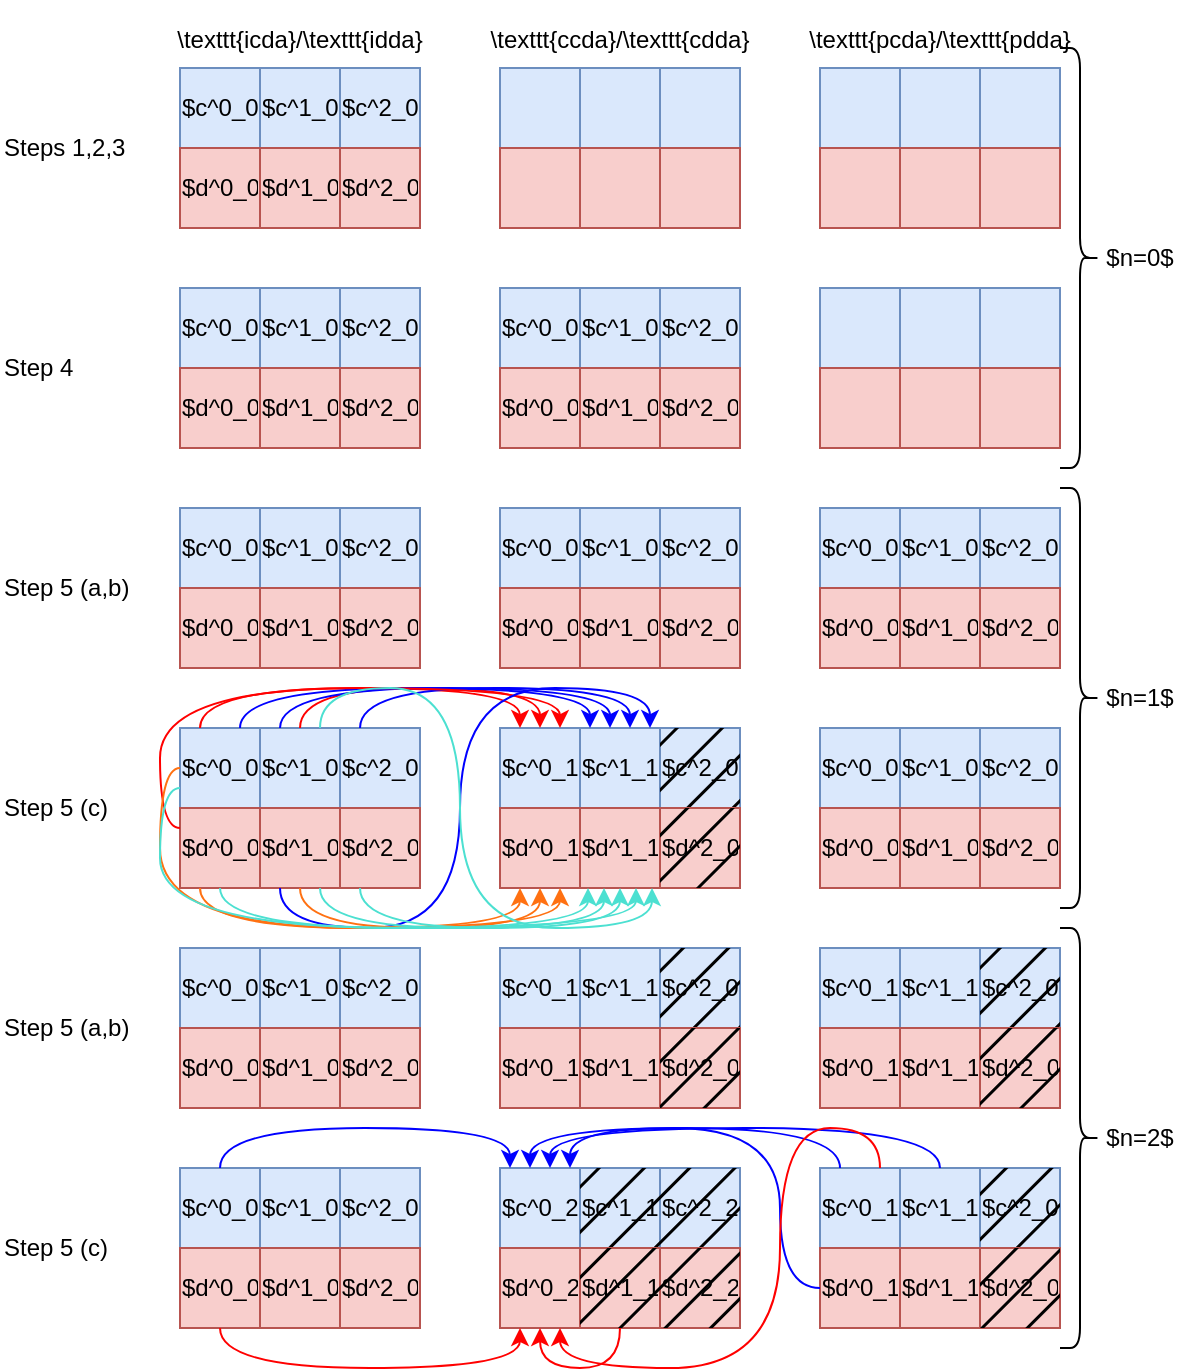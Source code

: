 <mxfile version="20.3.0" type="device"><diagram id="6dohipfSqgMO-Eo8heW7" name="Page-1"><mxGraphModel dx="981" dy="594" grid="1" gridSize="10" guides="1" tooltips="1" connect="1" arrows="1" fold="1" page="1" pageScale="1" pageWidth="827" pageHeight="1169" math="1" shadow="0"><root><mxCell id="0"/><mxCell id="1" parent="0"/><mxCell id="lHXAhca_TfS6cu6LMOJ_-323" value="Step 5 (c)" style="text;html=1;strokeColor=none;fillColor=none;align=left;verticalAlign=middle;whiteSpace=wrap;rounded=0;" parent="1" vertex="1"><mxGeometry y="390" width="80" height="40" as="geometry"/></mxCell><mxCell id="lHXAhca_TfS6cu6LMOJ_-50" value="Steps 1,2,3" style="text;html=1;strokeColor=none;fillColor=none;align=left;verticalAlign=middle;whiteSpace=wrap;rounded=0;" parent="1" vertex="1"><mxGeometry y="60" width="80" height="40" as="geometry"/></mxCell><mxCell id="lHXAhca_TfS6cu6LMOJ_-166" value="$n=0$" style="text;html=1;strokeColor=none;fillColor=none;align=center;verticalAlign=middle;whiteSpace=wrap;rounded=0;" parent="1" vertex="1"><mxGeometry x="550" y="115" width="40" height="40" as="geometry"/></mxCell><mxCell id="lHXAhca_TfS6cu6LMOJ_-167" value="Step 4" style="text;html=1;strokeColor=none;fillColor=none;align=left;verticalAlign=middle;whiteSpace=wrap;rounded=0;" parent="1" vertex="1"><mxGeometry y="170" width="80" height="40" as="geometry"/></mxCell><mxCell id="lHXAhca_TfS6cu6LMOJ_-168" value="Step 5 (a,b)" style="text;html=1;strokeColor=none;fillColor=none;align=left;verticalAlign=middle;whiteSpace=wrap;rounded=0;" parent="1" vertex="1"><mxGeometry y="280" width="80" height="40" as="geometry"/></mxCell><mxCell id="lHXAhca_TfS6cu6LMOJ_-180" value="\texttt{icda}/\texttt{idda}" style="text;html=1;strokeColor=none;fillColor=none;align=center;verticalAlign=middle;whiteSpace=wrap;rounded=0;" parent="1" vertex="1"><mxGeometry x="70" y="6" width="160" height="40" as="geometry"/></mxCell><mxCell id="lHXAhca_TfS6cu6LMOJ_-233" value="" style="shape=table;startSize=0;container=1;collapsible=0;childLayout=tableLayout;fillColor=#dae8fc;strokeColor=#6c8ebf;" parent="1" vertex="1"><mxGeometry x="90" y="40" width="120" height="40" as="geometry"/></mxCell><mxCell id="lHXAhca_TfS6cu6LMOJ_-234" value="" style="shape=tableRow;horizontal=0;startSize=0;swimlaneHead=0;swimlaneBody=0;top=0;left=0;bottom=0;right=0;collapsible=0;dropTarget=0;fillColor=none;points=[[0,0.5],[1,0.5]];portConstraint=eastwest;" parent="lHXAhca_TfS6cu6LMOJ_-233" vertex="1"><mxGeometry width="120" height="40" as="geometry"/></mxCell><mxCell id="lHXAhca_TfS6cu6LMOJ_-235" value="$c^0_0$" style="shape=partialRectangle;html=1;whiteSpace=wrap;connectable=0;overflow=hidden;fillColor=none;top=0;left=0;bottom=0;right=0;pointerEvents=1;" parent="lHXAhca_TfS6cu6LMOJ_-234" vertex="1"><mxGeometry width="40" height="40" as="geometry"><mxRectangle width="40" height="40" as="alternateBounds"/></mxGeometry></mxCell><mxCell id="lHXAhca_TfS6cu6LMOJ_-236" value="$c^1_0$" style="shape=partialRectangle;html=1;whiteSpace=wrap;connectable=0;overflow=hidden;fillColor=none;top=0;left=0;bottom=0;right=0;pointerEvents=1;" parent="lHXAhca_TfS6cu6LMOJ_-234" vertex="1"><mxGeometry x="40" width="40" height="40" as="geometry"><mxRectangle width="40" height="40" as="alternateBounds"/></mxGeometry></mxCell><mxCell id="lHXAhca_TfS6cu6LMOJ_-237" value="$c^2_0$" style="shape=partialRectangle;html=1;whiteSpace=wrap;connectable=0;overflow=hidden;fillColor=none;top=0;left=0;bottom=0;right=0;pointerEvents=1;" parent="lHXAhca_TfS6cu6LMOJ_-234" vertex="1"><mxGeometry x="80" width="40" height="40" as="geometry"><mxRectangle width="40" height="40" as="alternateBounds"/></mxGeometry></mxCell><mxCell id="lHXAhca_TfS6cu6LMOJ_-238" value="" style="shape=table;startSize=0;container=1;collapsible=0;childLayout=tableLayout;fillColor=#f8cecc;strokeColor=#b85450;" parent="1" vertex="1"><mxGeometry x="90" y="80" width="120" height="40" as="geometry"/></mxCell><mxCell id="lHXAhca_TfS6cu6LMOJ_-239" value="" style="shape=tableRow;horizontal=0;startSize=0;swimlaneHead=0;swimlaneBody=0;top=0;left=0;bottom=0;right=0;collapsible=0;dropTarget=0;fillColor=none;points=[[0,0.5],[1,0.5]];portConstraint=eastwest;" parent="lHXAhca_TfS6cu6LMOJ_-238" vertex="1"><mxGeometry width="120" height="40" as="geometry"/></mxCell><mxCell id="lHXAhca_TfS6cu6LMOJ_-240" value="$d^0_0$" style="shape=partialRectangle;html=1;whiteSpace=wrap;connectable=0;overflow=hidden;fillColor=none;top=0;left=0;bottom=0;right=0;pointerEvents=1;" parent="lHXAhca_TfS6cu6LMOJ_-239" vertex="1"><mxGeometry width="40" height="40" as="geometry"><mxRectangle width="40" height="40" as="alternateBounds"/></mxGeometry></mxCell><mxCell id="lHXAhca_TfS6cu6LMOJ_-241" value="$d^1_0$" style="shape=partialRectangle;html=1;whiteSpace=wrap;connectable=0;overflow=hidden;fillColor=none;top=0;left=0;bottom=0;right=0;pointerEvents=1;" parent="lHXAhca_TfS6cu6LMOJ_-239" vertex="1"><mxGeometry x="40" width="40" height="40" as="geometry"><mxRectangle width="40" height="40" as="alternateBounds"/></mxGeometry></mxCell><mxCell id="lHXAhca_TfS6cu6LMOJ_-242" value="$d^2_0$" style="shape=partialRectangle;html=1;whiteSpace=wrap;connectable=0;overflow=hidden;fillColor=none;top=0;left=0;bottom=0;right=0;pointerEvents=1;" parent="lHXAhca_TfS6cu6LMOJ_-239" vertex="1"><mxGeometry x="80" width="40" height="40" as="geometry"><mxRectangle width="40" height="40" as="alternateBounds"/></mxGeometry></mxCell><mxCell id="lHXAhca_TfS6cu6LMOJ_-243" value="" style="shape=table;startSize=0;container=1;collapsible=0;childLayout=tableLayout;fillColor=#dae8fc;strokeColor=#6c8ebf;" parent="1" vertex="1"><mxGeometry x="250" y="40" width="120" height="40" as="geometry"/></mxCell><mxCell id="lHXAhca_TfS6cu6LMOJ_-244" value="" style="shape=tableRow;horizontal=0;startSize=0;swimlaneHead=0;swimlaneBody=0;top=0;left=0;bottom=0;right=0;collapsible=0;dropTarget=0;fillColor=none;points=[[0,0.5],[1,0.5]];portConstraint=eastwest;" parent="lHXAhca_TfS6cu6LMOJ_-243" vertex="1"><mxGeometry width="120" height="40" as="geometry"/></mxCell><mxCell id="lHXAhca_TfS6cu6LMOJ_-245" value="" style="shape=partialRectangle;html=1;whiteSpace=wrap;connectable=0;overflow=hidden;fillColor=none;top=0;left=0;bottom=0;right=0;pointerEvents=1;" parent="lHXAhca_TfS6cu6LMOJ_-244" vertex="1"><mxGeometry width="40" height="40" as="geometry"><mxRectangle width="40" height="40" as="alternateBounds"/></mxGeometry></mxCell><mxCell id="lHXAhca_TfS6cu6LMOJ_-246" value="" style="shape=partialRectangle;html=1;whiteSpace=wrap;connectable=0;overflow=hidden;fillColor=none;top=0;left=0;bottom=0;right=0;pointerEvents=1;" parent="lHXAhca_TfS6cu6LMOJ_-244" vertex="1"><mxGeometry x="40" width="40" height="40" as="geometry"><mxRectangle width="40" height="40" as="alternateBounds"/></mxGeometry></mxCell><mxCell id="lHXAhca_TfS6cu6LMOJ_-247" value="" style="shape=partialRectangle;html=1;whiteSpace=wrap;connectable=0;overflow=hidden;fillColor=none;top=0;left=0;bottom=0;right=0;pointerEvents=1;" parent="lHXAhca_TfS6cu6LMOJ_-244" vertex="1"><mxGeometry x="80" width="40" height="40" as="geometry"><mxRectangle width="40" height="40" as="alternateBounds"/></mxGeometry></mxCell><mxCell id="lHXAhca_TfS6cu6LMOJ_-248" value="" style="shape=table;startSize=0;container=1;collapsible=0;childLayout=tableLayout;fillColor=#f8cecc;strokeColor=#b85450;" parent="1" vertex="1"><mxGeometry x="250" y="80" width="120" height="40" as="geometry"/></mxCell><mxCell id="lHXAhca_TfS6cu6LMOJ_-249" value="" style="shape=tableRow;horizontal=0;startSize=0;swimlaneHead=0;swimlaneBody=0;top=0;left=0;bottom=0;right=0;collapsible=0;dropTarget=0;fillColor=none;points=[[0,0.5],[1,0.5]];portConstraint=eastwest;" parent="lHXAhca_TfS6cu6LMOJ_-248" vertex="1"><mxGeometry width="120" height="40" as="geometry"/></mxCell><mxCell id="lHXAhca_TfS6cu6LMOJ_-250" value="" style="shape=partialRectangle;html=1;whiteSpace=wrap;connectable=0;overflow=hidden;fillColor=none;top=0;left=0;bottom=0;right=0;pointerEvents=1;" parent="lHXAhca_TfS6cu6LMOJ_-249" vertex="1"><mxGeometry width="40" height="40" as="geometry"><mxRectangle width="40" height="40" as="alternateBounds"/></mxGeometry></mxCell><mxCell id="lHXAhca_TfS6cu6LMOJ_-251" value="" style="shape=partialRectangle;html=1;whiteSpace=wrap;connectable=0;overflow=hidden;fillColor=none;top=0;left=0;bottom=0;right=0;pointerEvents=1;" parent="lHXAhca_TfS6cu6LMOJ_-249" vertex="1"><mxGeometry x="40" width="40" height="40" as="geometry"><mxRectangle width="40" height="40" as="alternateBounds"/></mxGeometry></mxCell><mxCell id="lHXAhca_TfS6cu6LMOJ_-252" value="" style="shape=partialRectangle;html=1;whiteSpace=wrap;connectable=0;overflow=hidden;fillColor=none;top=0;left=0;bottom=0;right=0;pointerEvents=1;" parent="lHXAhca_TfS6cu6LMOJ_-249" vertex="1"><mxGeometry x="80" width="40" height="40" as="geometry"><mxRectangle width="40" height="40" as="alternateBounds"/></mxGeometry></mxCell><mxCell id="lHXAhca_TfS6cu6LMOJ_-253" value="" style="shape=table;startSize=0;container=1;collapsible=0;childLayout=tableLayout;fillColor=#dae8fc;strokeColor=#6c8ebf;" parent="1" vertex="1"><mxGeometry x="410" y="40" width="120" height="40" as="geometry"/></mxCell><mxCell id="lHXAhca_TfS6cu6LMOJ_-254" value="" style="shape=tableRow;horizontal=0;startSize=0;swimlaneHead=0;swimlaneBody=0;top=0;left=0;bottom=0;right=0;collapsible=0;dropTarget=0;fillColor=none;points=[[0,0.5],[1,0.5]];portConstraint=eastwest;" parent="lHXAhca_TfS6cu6LMOJ_-253" vertex="1"><mxGeometry width="120" height="40" as="geometry"/></mxCell><mxCell id="lHXAhca_TfS6cu6LMOJ_-255" value="" style="shape=partialRectangle;html=1;whiteSpace=wrap;connectable=0;overflow=hidden;fillColor=none;top=0;left=0;bottom=0;right=0;pointerEvents=1;" parent="lHXAhca_TfS6cu6LMOJ_-254" vertex="1"><mxGeometry width="40" height="40" as="geometry"><mxRectangle width="40" height="40" as="alternateBounds"/></mxGeometry></mxCell><mxCell id="lHXAhca_TfS6cu6LMOJ_-256" value="" style="shape=partialRectangle;html=1;whiteSpace=wrap;connectable=0;overflow=hidden;fillColor=none;top=0;left=0;bottom=0;right=0;pointerEvents=1;" parent="lHXAhca_TfS6cu6LMOJ_-254" vertex="1"><mxGeometry x="40" width="40" height="40" as="geometry"><mxRectangle width="40" height="40" as="alternateBounds"/></mxGeometry></mxCell><mxCell id="lHXAhca_TfS6cu6LMOJ_-257" value="" style="shape=partialRectangle;html=1;whiteSpace=wrap;connectable=0;overflow=hidden;fillColor=none;top=0;left=0;bottom=0;right=0;pointerEvents=1;" parent="lHXAhca_TfS6cu6LMOJ_-254" vertex="1"><mxGeometry x="80" width="40" height="40" as="geometry"><mxRectangle width="40" height="40" as="alternateBounds"/></mxGeometry></mxCell><mxCell id="lHXAhca_TfS6cu6LMOJ_-258" value="" style="shape=table;startSize=0;container=1;collapsible=0;childLayout=tableLayout;fillColor=#f8cecc;strokeColor=#b85450;" parent="1" vertex="1"><mxGeometry x="410" y="80" width="120" height="40" as="geometry"/></mxCell><mxCell id="lHXAhca_TfS6cu6LMOJ_-259" value="" style="shape=tableRow;horizontal=0;startSize=0;swimlaneHead=0;swimlaneBody=0;top=0;left=0;bottom=0;right=0;collapsible=0;dropTarget=0;fillColor=none;points=[[0,0.5],[1,0.5]];portConstraint=eastwest;" parent="lHXAhca_TfS6cu6LMOJ_-258" vertex="1"><mxGeometry width="120" height="40" as="geometry"/></mxCell><mxCell id="lHXAhca_TfS6cu6LMOJ_-260" value="" style="shape=partialRectangle;html=1;whiteSpace=wrap;connectable=0;overflow=hidden;fillColor=none;top=0;left=0;bottom=0;right=0;pointerEvents=1;" parent="lHXAhca_TfS6cu6LMOJ_-259" vertex="1"><mxGeometry width="40" height="40" as="geometry"><mxRectangle width="40" height="40" as="alternateBounds"/></mxGeometry></mxCell><mxCell id="lHXAhca_TfS6cu6LMOJ_-261" value="" style="shape=partialRectangle;html=1;whiteSpace=wrap;connectable=0;overflow=hidden;fillColor=none;top=0;left=0;bottom=0;right=0;pointerEvents=1;" parent="lHXAhca_TfS6cu6LMOJ_-259" vertex="1"><mxGeometry x="40" width="40" height="40" as="geometry"><mxRectangle width="40" height="40" as="alternateBounds"/></mxGeometry></mxCell><mxCell id="lHXAhca_TfS6cu6LMOJ_-262" value="" style="shape=partialRectangle;html=1;whiteSpace=wrap;connectable=0;overflow=hidden;fillColor=none;top=0;left=0;bottom=0;right=0;pointerEvents=1;" parent="lHXAhca_TfS6cu6LMOJ_-259" vertex="1"><mxGeometry x="80" width="40" height="40" as="geometry"><mxRectangle width="40" height="40" as="alternateBounds"/></mxGeometry></mxCell><mxCell id="lHXAhca_TfS6cu6LMOJ_-263" value="" style="shape=table;startSize=0;container=1;collapsible=0;childLayout=tableLayout;fillColor=#dae8fc;strokeColor=#6c8ebf;" parent="1" vertex="1"><mxGeometry x="90" y="150" width="120" height="40" as="geometry"/></mxCell><mxCell id="lHXAhca_TfS6cu6LMOJ_-264" value="" style="shape=tableRow;horizontal=0;startSize=0;swimlaneHead=0;swimlaneBody=0;top=0;left=0;bottom=0;right=0;collapsible=0;dropTarget=0;fillColor=none;points=[[0,0.5],[1,0.5]];portConstraint=eastwest;" parent="lHXAhca_TfS6cu6LMOJ_-263" vertex="1"><mxGeometry width="120" height="40" as="geometry"/></mxCell><mxCell id="lHXAhca_TfS6cu6LMOJ_-265" value="$c^0_0$" style="shape=partialRectangle;html=1;whiteSpace=wrap;connectable=0;overflow=hidden;fillColor=none;top=0;left=0;bottom=0;right=0;pointerEvents=1;" parent="lHXAhca_TfS6cu6LMOJ_-264" vertex="1"><mxGeometry width="40" height="40" as="geometry"><mxRectangle width="40" height="40" as="alternateBounds"/></mxGeometry></mxCell><mxCell id="lHXAhca_TfS6cu6LMOJ_-266" value="$c^1_0$" style="shape=partialRectangle;html=1;whiteSpace=wrap;connectable=0;overflow=hidden;fillColor=none;top=0;left=0;bottom=0;right=0;pointerEvents=1;" parent="lHXAhca_TfS6cu6LMOJ_-264" vertex="1"><mxGeometry x="40" width="40" height="40" as="geometry"><mxRectangle width="40" height="40" as="alternateBounds"/></mxGeometry></mxCell><mxCell id="lHXAhca_TfS6cu6LMOJ_-267" value="$c^2_0$" style="shape=partialRectangle;html=1;whiteSpace=wrap;connectable=0;overflow=hidden;fillColor=none;top=0;left=0;bottom=0;right=0;pointerEvents=1;" parent="lHXAhca_TfS6cu6LMOJ_-264" vertex="1"><mxGeometry x="80" width="40" height="40" as="geometry"><mxRectangle width="40" height="40" as="alternateBounds"/></mxGeometry></mxCell><mxCell id="lHXAhca_TfS6cu6LMOJ_-268" value="" style="shape=table;startSize=0;container=1;collapsible=0;childLayout=tableLayout;fillColor=#f8cecc;strokeColor=#b85450;" parent="1" vertex="1"><mxGeometry x="90" y="190" width="120" height="40" as="geometry"/></mxCell><mxCell id="lHXAhca_TfS6cu6LMOJ_-269" value="" style="shape=tableRow;horizontal=0;startSize=0;swimlaneHead=0;swimlaneBody=0;top=0;left=0;bottom=0;right=0;collapsible=0;dropTarget=0;fillColor=none;points=[[0,0.5],[1,0.5]];portConstraint=eastwest;" parent="lHXAhca_TfS6cu6LMOJ_-268" vertex="1"><mxGeometry width="120" height="40" as="geometry"/></mxCell><mxCell id="lHXAhca_TfS6cu6LMOJ_-270" value="$d^0_0$" style="shape=partialRectangle;html=1;whiteSpace=wrap;connectable=0;overflow=hidden;fillColor=none;top=0;left=0;bottom=0;right=0;pointerEvents=1;" parent="lHXAhca_TfS6cu6LMOJ_-269" vertex="1"><mxGeometry width="40" height="40" as="geometry"><mxRectangle width="40" height="40" as="alternateBounds"/></mxGeometry></mxCell><mxCell id="lHXAhca_TfS6cu6LMOJ_-271" value="$d^1_0$" style="shape=partialRectangle;html=1;whiteSpace=wrap;connectable=0;overflow=hidden;fillColor=none;top=0;left=0;bottom=0;right=0;pointerEvents=1;" parent="lHXAhca_TfS6cu6LMOJ_-269" vertex="1"><mxGeometry x="40" width="40" height="40" as="geometry"><mxRectangle width="40" height="40" as="alternateBounds"/></mxGeometry></mxCell><mxCell id="lHXAhca_TfS6cu6LMOJ_-272" value="$d^2_0$" style="shape=partialRectangle;html=1;whiteSpace=wrap;connectable=0;overflow=hidden;fillColor=none;top=0;left=0;bottom=0;right=0;pointerEvents=1;" parent="lHXAhca_TfS6cu6LMOJ_-269" vertex="1"><mxGeometry x="80" width="40" height="40" as="geometry"><mxRectangle width="40" height="40" as="alternateBounds"/></mxGeometry></mxCell><mxCell id="lHXAhca_TfS6cu6LMOJ_-273" value="" style="shape=table;startSize=0;container=1;collapsible=0;childLayout=tableLayout;fillColor=#dae8fc;strokeColor=#6c8ebf;" parent="1" vertex="1"><mxGeometry x="250" y="150" width="120" height="40" as="geometry"/></mxCell><mxCell id="lHXAhca_TfS6cu6LMOJ_-274" value="" style="shape=tableRow;horizontal=0;startSize=0;swimlaneHead=0;swimlaneBody=0;top=0;left=0;bottom=0;right=0;collapsible=0;dropTarget=0;fillColor=none;points=[[0,0.5],[1,0.5]];portConstraint=eastwest;" parent="lHXAhca_TfS6cu6LMOJ_-273" vertex="1"><mxGeometry width="120" height="40" as="geometry"/></mxCell><mxCell id="lHXAhca_TfS6cu6LMOJ_-275" value="$c^0_0$" style="shape=partialRectangle;html=1;whiteSpace=wrap;connectable=0;overflow=hidden;fillColor=none;top=0;left=0;bottom=0;right=0;pointerEvents=1;" parent="lHXAhca_TfS6cu6LMOJ_-274" vertex="1"><mxGeometry width="40" height="40" as="geometry"><mxRectangle width="40" height="40" as="alternateBounds"/></mxGeometry></mxCell><mxCell id="lHXAhca_TfS6cu6LMOJ_-276" value="$c^1_0$" style="shape=partialRectangle;html=1;whiteSpace=wrap;connectable=0;overflow=hidden;fillColor=none;top=0;left=0;bottom=0;right=0;pointerEvents=1;" parent="lHXAhca_TfS6cu6LMOJ_-274" vertex="1"><mxGeometry x="40" width="40" height="40" as="geometry"><mxRectangle width="40" height="40" as="alternateBounds"/></mxGeometry></mxCell><mxCell id="lHXAhca_TfS6cu6LMOJ_-277" value="$c^2_0$" style="shape=partialRectangle;html=1;whiteSpace=wrap;connectable=0;overflow=hidden;fillColor=none;top=0;left=0;bottom=0;right=0;pointerEvents=1;" parent="lHXAhca_TfS6cu6LMOJ_-274" vertex="1"><mxGeometry x="80" width="40" height="40" as="geometry"><mxRectangle width="40" height="40" as="alternateBounds"/></mxGeometry></mxCell><mxCell id="lHXAhca_TfS6cu6LMOJ_-278" value="" style="shape=table;startSize=0;container=1;collapsible=0;childLayout=tableLayout;fillColor=#f8cecc;strokeColor=#b85450;" parent="1" vertex="1"><mxGeometry x="250" y="190" width="120" height="40" as="geometry"/></mxCell><mxCell id="lHXAhca_TfS6cu6LMOJ_-279" value="" style="shape=tableRow;horizontal=0;startSize=0;swimlaneHead=0;swimlaneBody=0;top=0;left=0;bottom=0;right=0;collapsible=0;dropTarget=0;fillColor=none;points=[[0,0.5],[1,0.5]];portConstraint=eastwest;" parent="lHXAhca_TfS6cu6LMOJ_-278" vertex="1"><mxGeometry width="120" height="40" as="geometry"/></mxCell><mxCell id="lHXAhca_TfS6cu6LMOJ_-280" value="$d^0_0$" style="shape=partialRectangle;html=1;whiteSpace=wrap;connectable=0;overflow=hidden;fillColor=none;top=0;left=0;bottom=0;right=0;pointerEvents=1;" parent="lHXAhca_TfS6cu6LMOJ_-279" vertex="1"><mxGeometry width="40" height="40" as="geometry"><mxRectangle width="40" height="40" as="alternateBounds"/></mxGeometry></mxCell><mxCell id="lHXAhca_TfS6cu6LMOJ_-281" value="$d^1_0$" style="shape=partialRectangle;html=1;whiteSpace=wrap;connectable=0;overflow=hidden;fillColor=none;top=0;left=0;bottom=0;right=0;pointerEvents=1;" parent="lHXAhca_TfS6cu6LMOJ_-279" vertex="1"><mxGeometry x="40" width="40" height="40" as="geometry"><mxRectangle width="40" height="40" as="alternateBounds"/></mxGeometry></mxCell><mxCell id="lHXAhca_TfS6cu6LMOJ_-282" value="$d^2_0$" style="shape=partialRectangle;html=1;whiteSpace=wrap;connectable=0;overflow=hidden;fillColor=none;top=0;left=0;bottom=0;right=0;pointerEvents=1;" parent="lHXAhca_TfS6cu6LMOJ_-279" vertex="1"><mxGeometry x="80" width="40" height="40" as="geometry"><mxRectangle width="40" height="40" as="alternateBounds"/></mxGeometry></mxCell><mxCell id="lHXAhca_TfS6cu6LMOJ_-283" value="" style="shape=table;startSize=0;container=1;collapsible=0;childLayout=tableLayout;fillColor=#dae8fc;strokeColor=#6c8ebf;" parent="1" vertex="1"><mxGeometry x="410" y="150" width="120" height="40" as="geometry"/></mxCell><mxCell id="lHXAhca_TfS6cu6LMOJ_-284" value="" style="shape=tableRow;horizontal=0;startSize=0;swimlaneHead=0;swimlaneBody=0;top=0;left=0;bottom=0;right=0;collapsible=0;dropTarget=0;fillColor=none;points=[[0,0.5],[1,0.5]];portConstraint=eastwest;" parent="lHXAhca_TfS6cu6LMOJ_-283" vertex="1"><mxGeometry width="120" height="40" as="geometry"/></mxCell><mxCell id="lHXAhca_TfS6cu6LMOJ_-285" value="" style="shape=partialRectangle;html=1;whiteSpace=wrap;connectable=0;overflow=hidden;fillColor=none;top=0;left=0;bottom=0;right=0;pointerEvents=1;" parent="lHXAhca_TfS6cu6LMOJ_-284" vertex="1"><mxGeometry width="40" height="40" as="geometry"><mxRectangle width="40" height="40" as="alternateBounds"/></mxGeometry></mxCell><mxCell id="lHXAhca_TfS6cu6LMOJ_-286" value="" style="shape=partialRectangle;html=1;whiteSpace=wrap;connectable=0;overflow=hidden;fillColor=none;top=0;left=0;bottom=0;right=0;pointerEvents=1;" parent="lHXAhca_TfS6cu6LMOJ_-284" vertex="1"><mxGeometry x="40" width="40" height="40" as="geometry"><mxRectangle width="40" height="40" as="alternateBounds"/></mxGeometry></mxCell><mxCell id="lHXAhca_TfS6cu6LMOJ_-287" value="" style="shape=partialRectangle;html=1;whiteSpace=wrap;connectable=0;overflow=hidden;fillColor=none;top=0;left=0;bottom=0;right=0;pointerEvents=1;" parent="lHXAhca_TfS6cu6LMOJ_-284" vertex="1"><mxGeometry x="80" width="40" height="40" as="geometry"><mxRectangle width="40" height="40" as="alternateBounds"/></mxGeometry></mxCell><mxCell id="lHXAhca_TfS6cu6LMOJ_-288" value="" style="shape=table;startSize=0;container=1;collapsible=0;childLayout=tableLayout;fillColor=#f8cecc;strokeColor=#b85450;" parent="1" vertex="1"><mxGeometry x="410" y="190" width="120" height="40" as="geometry"/></mxCell><mxCell id="lHXAhca_TfS6cu6LMOJ_-289" value="" style="shape=tableRow;horizontal=0;startSize=0;swimlaneHead=0;swimlaneBody=0;top=0;left=0;bottom=0;right=0;collapsible=0;dropTarget=0;fillColor=none;points=[[0,0.5],[1,0.5]];portConstraint=eastwest;" parent="lHXAhca_TfS6cu6LMOJ_-288" vertex="1"><mxGeometry width="120" height="40" as="geometry"/></mxCell><mxCell id="lHXAhca_TfS6cu6LMOJ_-290" value="" style="shape=partialRectangle;html=1;whiteSpace=wrap;connectable=0;overflow=hidden;fillColor=none;top=0;left=0;bottom=0;right=0;pointerEvents=1;" parent="lHXAhca_TfS6cu6LMOJ_-289" vertex="1"><mxGeometry width="40" height="40" as="geometry"><mxRectangle width="40" height="40" as="alternateBounds"/></mxGeometry></mxCell><mxCell id="lHXAhca_TfS6cu6LMOJ_-291" value="" style="shape=partialRectangle;html=1;whiteSpace=wrap;connectable=0;overflow=hidden;fillColor=none;top=0;left=0;bottom=0;right=0;pointerEvents=1;" parent="lHXAhca_TfS6cu6LMOJ_-289" vertex="1"><mxGeometry x="40" width="40" height="40" as="geometry"><mxRectangle width="40" height="40" as="alternateBounds"/></mxGeometry></mxCell><mxCell id="lHXAhca_TfS6cu6LMOJ_-292" value="" style="shape=partialRectangle;html=1;whiteSpace=wrap;connectable=0;overflow=hidden;fillColor=none;top=0;left=0;bottom=0;right=0;pointerEvents=1;" parent="lHXAhca_TfS6cu6LMOJ_-289" vertex="1"><mxGeometry x="80" width="40" height="40" as="geometry"><mxRectangle width="40" height="40" as="alternateBounds"/></mxGeometry></mxCell><mxCell id="lHXAhca_TfS6cu6LMOJ_-293" value="" style="shape=table;startSize=0;container=1;collapsible=0;childLayout=tableLayout;fillColor=#dae8fc;strokeColor=#6c8ebf;" parent="1" vertex="1"><mxGeometry x="90" y="260" width="120" height="40" as="geometry"/></mxCell><mxCell id="lHXAhca_TfS6cu6LMOJ_-294" value="" style="shape=tableRow;horizontal=0;startSize=0;swimlaneHead=0;swimlaneBody=0;top=0;left=0;bottom=0;right=0;collapsible=0;dropTarget=0;fillColor=none;points=[[0,0.5],[1,0.5]];portConstraint=eastwest;" parent="lHXAhca_TfS6cu6LMOJ_-293" vertex="1"><mxGeometry width="120" height="40" as="geometry"/></mxCell><mxCell id="lHXAhca_TfS6cu6LMOJ_-295" value="$c^0_0$" style="shape=partialRectangle;html=1;whiteSpace=wrap;connectable=0;overflow=hidden;fillColor=none;top=0;left=0;bottom=0;right=0;pointerEvents=1;" parent="lHXAhca_TfS6cu6LMOJ_-294" vertex="1"><mxGeometry width="40" height="40" as="geometry"><mxRectangle width="40" height="40" as="alternateBounds"/></mxGeometry></mxCell><mxCell id="lHXAhca_TfS6cu6LMOJ_-296" value="$c^1_0$" style="shape=partialRectangle;html=1;whiteSpace=wrap;connectable=0;overflow=hidden;fillColor=none;top=0;left=0;bottom=0;right=0;pointerEvents=1;" parent="lHXAhca_TfS6cu6LMOJ_-294" vertex="1"><mxGeometry x="40" width="40" height="40" as="geometry"><mxRectangle width="40" height="40" as="alternateBounds"/></mxGeometry></mxCell><mxCell id="lHXAhca_TfS6cu6LMOJ_-297" value="$c^2_0$" style="shape=partialRectangle;html=1;whiteSpace=wrap;connectable=0;overflow=hidden;fillColor=none;top=0;left=0;bottom=0;right=0;pointerEvents=1;" parent="lHXAhca_TfS6cu6LMOJ_-294" vertex="1"><mxGeometry x="80" width="40" height="40" as="geometry"><mxRectangle width="40" height="40" as="alternateBounds"/></mxGeometry></mxCell><mxCell id="lHXAhca_TfS6cu6LMOJ_-298" value="" style="shape=table;startSize=0;container=1;collapsible=0;childLayout=tableLayout;fillColor=#f8cecc;strokeColor=#b85450;" parent="1" vertex="1"><mxGeometry x="90" y="300" width="120" height="40" as="geometry"/></mxCell><mxCell id="lHXAhca_TfS6cu6LMOJ_-299" value="" style="shape=tableRow;horizontal=0;startSize=0;swimlaneHead=0;swimlaneBody=0;top=0;left=0;bottom=0;right=0;collapsible=0;dropTarget=0;fillColor=none;points=[[0,0.5],[1,0.5]];portConstraint=eastwest;" parent="lHXAhca_TfS6cu6LMOJ_-298" vertex="1"><mxGeometry width="120" height="40" as="geometry"/></mxCell><mxCell id="lHXAhca_TfS6cu6LMOJ_-300" value="$d^0_0$" style="shape=partialRectangle;html=1;whiteSpace=wrap;connectable=0;overflow=hidden;fillColor=none;top=0;left=0;bottom=0;right=0;pointerEvents=1;" parent="lHXAhca_TfS6cu6LMOJ_-299" vertex="1"><mxGeometry width="40" height="40" as="geometry"><mxRectangle width="40" height="40" as="alternateBounds"/></mxGeometry></mxCell><mxCell id="lHXAhca_TfS6cu6LMOJ_-301" value="$d^1_0$" style="shape=partialRectangle;html=1;whiteSpace=wrap;connectable=0;overflow=hidden;fillColor=none;top=0;left=0;bottom=0;right=0;pointerEvents=1;" parent="lHXAhca_TfS6cu6LMOJ_-299" vertex="1"><mxGeometry x="40" width="40" height="40" as="geometry"><mxRectangle width="40" height="40" as="alternateBounds"/></mxGeometry></mxCell><mxCell id="lHXAhca_TfS6cu6LMOJ_-302" value="$d^2_0$" style="shape=partialRectangle;html=1;whiteSpace=wrap;connectable=0;overflow=hidden;fillColor=none;top=0;left=0;bottom=0;right=0;pointerEvents=1;" parent="lHXAhca_TfS6cu6LMOJ_-299" vertex="1"><mxGeometry x="80" width="40" height="40" as="geometry"><mxRectangle width="40" height="40" as="alternateBounds"/></mxGeometry></mxCell><mxCell id="lHXAhca_TfS6cu6LMOJ_-303" value="" style="shape=table;startSize=0;container=1;collapsible=0;childLayout=tableLayout;fillColor=#dae8fc;strokeColor=#6c8ebf;" parent="1" vertex="1"><mxGeometry x="250" y="260" width="120" height="40" as="geometry"/></mxCell><mxCell id="lHXAhca_TfS6cu6LMOJ_-304" value="" style="shape=tableRow;horizontal=0;startSize=0;swimlaneHead=0;swimlaneBody=0;top=0;left=0;bottom=0;right=0;collapsible=0;dropTarget=0;fillColor=none;points=[[0,0.5],[1,0.5]];portConstraint=eastwest;" parent="lHXAhca_TfS6cu6LMOJ_-303" vertex="1"><mxGeometry width="120" height="40" as="geometry"/></mxCell><mxCell id="lHXAhca_TfS6cu6LMOJ_-305" value="$c^0_0$" style="shape=partialRectangle;html=1;whiteSpace=wrap;connectable=0;overflow=hidden;fillColor=none;top=0;left=0;bottom=0;right=0;pointerEvents=1;" parent="lHXAhca_TfS6cu6LMOJ_-304" vertex="1"><mxGeometry width="40" height="40" as="geometry"><mxRectangle width="40" height="40" as="alternateBounds"/></mxGeometry></mxCell><mxCell id="lHXAhca_TfS6cu6LMOJ_-306" value="$c^1_0$" style="shape=partialRectangle;html=1;whiteSpace=wrap;connectable=0;overflow=hidden;fillColor=none;top=0;left=0;bottom=0;right=0;pointerEvents=1;" parent="lHXAhca_TfS6cu6LMOJ_-304" vertex="1"><mxGeometry x="40" width="40" height="40" as="geometry"><mxRectangle width="40" height="40" as="alternateBounds"/></mxGeometry></mxCell><mxCell id="lHXAhca_TfS6cu6LMOJ_-307" value="$c^2_0$" style="shape=partialRectangle;html=1;whiteSpace=wrap;connectable=0;overflow=hidden;fillColor=none;top=0;left=0;bottom=0;right=0;pointerEvents=1;" parent="lHXAhca_TfS6cu6LMOJ_-304" vertex="1"><mxGeometry x="80" width="40" height="40" as="geometry"><mxRectangle width="40" height="40" as="alternateBounds"/></mxGeometry></mxCell><mxCell id="lHXAhca_TfS6cu6LMOJ_-308" value="" style="shape=table;startSize=0;container=1;collapsible=0;childLayout=tableLayout;fillColor=#f8cecc;strokeColor=#b85450;" parent="1" vertex="1"><mxGeometry x="250" y="300" width="120" height="40" as="geometry"/></mxCell><mxCell id="lHXAhca_TfS6cu6LMOJ_-309" value="" style="shape=tableRow;horizontal=0;startSize=0;swimlaneHead=0;swimlaneBody=0;top=0;left=0;bottom=0;right=0;collapsible=0;dropTarget=0;fillColor=none;points=[[0,0.5],[1,0.5]];portConstraint=eastwest;" parent="lHXAhca_TfS6cu6LMOJ_-308" vertex="1"><mxGeometry width="120" height="40" as="geometry"/></mxCell><mxCell id="lHXAhca_TfS6cu6LMOJ_-310" value="$d^0_0$" style="shape=partialRectangle;html=1;whiteSpace=wrap;connectable=0;overflow=hidden;fillColor=none;top=0;left=0;bottom=0;right=0;pointerEvents=1;" parent="lHXAhca_TfS6cu6LMOJ_-309" vertex="1"><mxGeometry width="40" height="40" as="geometry"><mxRectangle width="40" height="40" as="alternateBounds"/></mxGeometry></mxCell><mxCell id="lHXAhca_TfS6cu6LMOJ_-311" value="$d^1_0$" style="shape=partialRectangle;html=1;whiteSpace=wrap;connectable=0;overflow=hidden;fillColor=none;top=0;left=0;bottom=0;right=0;pointerEvents=1;" parent="lHXAhca_TfS6cu6LMOJ_-309" vertex="1"><mxGeometry x="40" width="40" height="40" as="geometry"><mxRectangle width="40" height="40" as="alternateBounds"/></mxGeometry></mxCell><mxCell id="lHXAhca_TfS6cu6LMOJ_-312" value="$d^2_0$" style="shape=partialRectangle;html=1;whiteSpace=wrap;connectable=0;overflow=hidden;fillColor=none;top=0;left=0;bottom=0;right=0;pointerEvents=1;" parent="lHXAhca_TfS6cu6LMOJ_-309" vertex="1"><mxGeometry x="80" width="40" height="40" as="geometry"><mxRectangle width="40" height="40" as="alternateBounds"/></mxGeometry></mxCell><mxCell id="lHXAhca_TfS6cu6LMOJ_-313" value="" style="shape=table;startSize=0;container=1;collapsible=0;childLayout=tableLayout;fillColor=#dae8fc;strokeColor=#6c8ebf;" parent="1" vertex="1"><mxGeometry x="410" y="260" width="120" height="40" as="geometry"/></mxCell><mxCell id="lHXAhca_TfS6cu6LMOJ_-314" value="" style="shape=tableRow;horizontal=0;startSize=0;swimlaneHead=0;swimlaneBody=0;top=0;left=0;bottom=0;right=0;collapsible=0;dropTarget=0;fillColor=none;points=[[0,0.5],[1,0.5]];portConstraint=eastwest;" parent="lHXAhca_TfS6cu6LMOJ_-313" vertex="1"><mxGeometry width="120" height="40" as="geometry"/></mxCell><mxCell id="lHXAhca_TfS6cu6LMOJ_-315" value="$c^0_0$" style="shape=partialRectangle;html=1;whiteSpace=wrap;connectable=0;overflow=hidden;fillColor=none;top=0;left=0;bottom=0;right=0;pointerEvents=1;" parent="lHXAhca_TfS6cu6LMOJ_-314" vertex="1"><mxGeometry width="40" height="40" as="geometry"><mxRectangle width="40" height="40" as="alternateBounds"/></mxGeometry></mxCell><mxCell id="lHXAhca_TfS6cu6LMOJ_-316" value="$c^1_0$" style="shape=partialRectangle;html=1;whiteSpace=wrap;connectable=0;overflow=hidden;fillColor=none;top=0;left=0;bottom=0;right=0;pointerEvents=1;" parent="lHXAhca_TfS6cu6LMOJ_-314" vertex="1"><mxGeometry x="40" width="40" height="40" as="geometry"><mxRectangle width="40" height="40" as="alternateBounds"/></mxGeometry></mxCell><mxCell id="lHXAhca_TfS6cu6LMOJ_-317" value="$c^2_0$" style="shape=partialRectangle;html=1;whiteSpace=wrap;connectable=0;overflow=hidden;fillColor=none;top=0;left=0;bottom=0;right=0;pointerEvents=1;" parent="lHXAhca_TfS6cu6LMOJ_-314" vertex="1"><mxGeometry x="80" width="40" height="40" as="geometry"><mxRectangle width="40" height="40" as="alternateBounds"/></mxGeometry></mxCell><mxCell id="lHXAhca_TfS6cu6LMOJ_-318" value="" style="shape=table;startSize=0;container=1;collapsible=0;childLayout=tableLayout;fillColor=#f8cecc;strokeColor=#b85450;" parent="1" vertex="1"><mxGeometry x="410" y="300" width="120" height="40" as="geometry"/></mxCell><mxCell id="lHXAhca_TfS6cu6LMOJ_-319" value="" style="shape=tableRow;horizontal=0;startSize=0;swimlaneHead=0;swimlaneBody=0;top=0;left=0;bottom=0;right=0;collapsible=0;dropTarget=0;fillColor=none;points=[[0,0.5],[1,0.5]];portConstraint=eastwest;" parent="lHXAhca_TfS6cu6LMOJ_-318" vertex="1"><mxGeometry width="120" height="40" as="geometry"/></mxCell><mxCell id="lHXAhca_TfS6cu6LMOJ_-320" value="$d^0_0$" style="shape=partialRectangle;html=1;whiteSpace=wrap;connectable=0;overflow=hidden;fillColor=none;top=0;left=0;bottom=0;right=0;pointerEvents=1;" parent="lHXAhca_TfS6cu6LMOJ_-319" vertex="1"><mxGeometry width="40" height="40" as="geometry"><mxRectangle width="40" height="40" as="alternateBounds"/></mxGeometry></mxCell><mxCell id="lHXAhca_TfS6cu6LMOJ_-321" value="$d^1_0$" style="shape=partialRectangle;html=1;whiteSpace=wrap;connectable=0;overflow=hidden;fillColor=none;top=0;left=0;bottom=0;right=0;pointerEvents=1;" parent="lHXAhca_TfS6cu6LMOJ_-319" vertex="1"><mxGeometry x="40" width="40" height="40" as="geometry"><mxRectangle width="40" height="40" as="alternateBounds"/></mxGeometry></mxCell><mxCell id="lHXAhca_TfS6cu6LMOJ_-322" value="$d^2_0$" style="shape=partialRectangle;html=1;whiteSpace=wrap;connectable=0;overflow=hidden;fillColor=none;top=0;left=0;bottom=0;right=0;pointerEvents=1;" parent="lHXAhca_TfS6cu6LMOJ_-319" vertex="1"><mxGeometry x="80" width="40" height="40" as="geometry"><mxRectangle width="40" height="40" as="alternateBounds"/></mxGeometry></mxCell><mxCell id="lHXAhca_TfS6cu6LMOJ_-324" value="" style="shape=table;startSize=0;container=1;collapsible=0;childLayout=tableLayout;fillColor=#dae8fc;strokeColor=#6c8ebf;" parent="1" vertex="1"><mxGeometry x="90" y="370.01" width="120" height="40" as="geometry"/></mxCell><mxCell id="lHXAhca_TfS6cu6LMOJ_-325" value="" style="shape=tableRow;horizontal=0;startSize=0;swimlaneHead=0;swimlaneBody=0;top=0;left=0;bottom=0;right=0;collapsible=0;dropTarget=0;fillColor=none;points=[[0,0.5],[1,0.5]];portConstraint=eastwest;" parent="lHXAhca_TfS6cu6LMOJ_-324" vertex="1"><mxGeometry width="120" height="40" as="geometry"/></mxCell><mxCell id="lHXAhca_TfS6cu6LMOJ_-326" value="$c^0_0$" style="shape=partialRectangle;html=1;whiteSpace=wrap;connectable=0;overflow=hidden;fillColor=none;top=0;left=0;bottom=0;right=0;pointerEvents=1;" parent="lHXAhca_TfS6cu6LMOJ_-325" vertex="1"><mxGeometry width="40" height="40" as="geometry"><mxRectangle width="40" height="40" as="alternateBounds"/></mxGeometry></mxCell><mxCell id="lHXAhca_TfS6cu6LMOJ_-327" value="$c^1_0$" style="shape=partialRectangle;html=1;whiteSpace=wrap;connectable=0;overflow=hidden;fillColor=none;top=0;left=0;bottom=0;right=0;pointerEvents=1;" parent="lHXAhca_TfS6cu6LMOJ_-325" vertex="1"><mxGeometry x="40" width="40" height="40" as="geometry"><mxRectangle width="40" height="40" as="alternateBounds"/></mxGeometry></mxCell><mxCell id="lHXAhca_TfS6cu6LMOJ_-328" value="$c^2_0$" style="shape=partialRectangle;html=1;whiteSpace=wrap;connectable=0;overflow=hidden;fillColor=none;top=0;left=0;bottom=0;right=0;pointerEvents=1;" parent="lHXAhca_TfS6cu6LMOJ_-325" vertex="1"><mxGeometry x="80" width="40" height="40" as="geometry"><mxRectangle width="40" height="40" as="alternateBounds"/></mxGeometry></mxCell><mxCell id="lHXAhca_TfS6cu6LMOJ_-329" value="" style="shape=table;startSize=0;container=1;collapsible=0;childLayout=tableLayout;fillColor=#f8cecc;strokeColor=#b85450;" parent="1" vertex="1"><mxGeometry x="90" y="410.01" width="120" height="40" as="geometry"/></mxCell><mxCell id="lHXAhca_TfS6cu6LMOJ_-330" value="" style="shape=tableRow;horizontal=0;startSize=0;swimlaneHead=0;swimlaneBody=0;top=0;left=0;bottom=0;right=0;collapsible=0;dropTarget=0;fillColor=none;points=[[0,0.5],[1,0.5]];portConstraint=eastwest;" parent="lHXAhca_TfS6cu6LMOJ_-329" vertex="1"><mxGeometry width="120" height="40" as="geometry"/></mxCell><mxCell id="lHXAhca_TfS6cu6LMOJ_-331" value="$d^0_0$" style="shape=partialRectangle;html=1;whiteSpace=wrap;connectable=0;overflow=hidden;fillColor=none;top=0;left=0;bottom=0;right=0;pointerEvents=1;" parent="lHXAhca_TfS6cu6LMOJ_-330" vertex="1"><mxGeometry width="40" height="40" as="geometry"><mxRectangle width="40" height="40" as="alternateBounds"/></mxGeometry></mxCell><mxCell id="lHXAhca_TfS6cu6LMOJ_-332" value="$d^1_0$" style="shape=partialRectangle;html=1;whiteSpace=wrap;connectable=0;overflow=hidden;fillColor=none;top=0;left=0;bottom=0;right=0;pointerEvents=1;" parent="lHXAhca_TfS6cu6LMOJ_-330" vertex="1"><mxGeometry x="40" width="40" height="40" as="geometry"><mxRectangle width="40" height="40" as="alternateBounds"/></mxGeometry></mxCell><mxCell id="lHXAhca_TfS6cu6LMOJ_-333" value="$d^2_0$" style="shape=partialRectangle;html=1;whiteSpace=wrap;connectable=0;overflow=hidden;fillColor=none;top=0;left=0;bottom=0;right=0;pointerEvents=1;" parent="lHXAhca_TfS6cu6LMOJ_-330" vertex="1"><mxGeometry x="80" width="40" height="40" as="geometry"><mxRectangle width="40" height="40" as="alternateBounds"/></mxGeometry></mxCell><mxCell id="lHXAhca_TfS6cu6LMOJ_-334" value="" style="shape=table;startSize=0;container=1;collapsible=0;childLayout=tableLayout;fillColor=#dae8fc;strokeColor=#6c8ebf;" parent="1" vertex="1"><mxGeometry x="250" y="370.01" width="120" height="40" as="geometry"/></mxCell><mxCell id="lHXAhca_TfS6cu6LMOJ_-335" value="" style="shape=tableRow;horizontal=0;startSize=0;swimlaneHead=0;swimlaneBody=0;top=0;left=0;bottom=0;right=0;collapsible=0;dropTarget=0;fillColor=none;points=[[0,0.5],[1,0.5]];portConstraint=eastwest;" parent="lHXAhca_TfS6cu6LMOJ_-334" vertex="1"><mxGeometry width="120" height="40" as="geometry"/></mxCell><mxCell id="lHXAhca_TfS6cu6LMOJ_-336" value="$c^0_1$" style="shape=partialRectangle;html=1;whiteSpace=wrap;connectable=0;overflow=hidden;fillColor=none;top=0;left=0;bottom=0;right=0;pointerEvents=1;" parent="lHXAhca_TfS6cu6LMOJ_-335" vertex="1"><mxGeometry width="40" height="40" as="geometry"><mxRectangle width="40" height="40" as="alternateBounds"/></mxGeometry></mxCell><mxCell id="lHXAhca_TfS6cu6LMOJ_-337" value="$c^1_1$" style="shape=partialRectangle;html=1;whiteSpace=wrap;connectable=0;overflow=hidden;fillColor=none;top=0;left=0;bottom=0;right=0;pointerEvents=1;" parent="lHXAhca_TfS6cu6LMOJ_-335" vertex="1"><mxGeometry x="40" width="40" height="40" as="geometry"><mxRectangle width="40" height="40" as="alternateBounds"/></mxGeometry></mxCell><mxCell id="lHXAhca_TfS6cu6LMOJ_-338" value="$c^2_0$" style="shape=partialRectangle;html=1;whiteSpace=wrap;connectable=0;overflow=hidden;fillColor=#000000;top=0;left=0;bottom=0;right=0;pointerEvents=1;fillStyle=hatch;" parent="lHXAhca_TfS6cu6LMOJ_-335" vertex="1"><mxGeometry x="80" width="40" height="40" as="geometry"><mxRectangle width="40" height="40" as="alternateBounds"/></mxGeometry></mxCell><mxCell id="lHXAhca_TfS6cu6LMOJ_-339" value="" style="shape=table;startSize=0;container=1;collapsible=0;childLayout=tableLayout;fillColor=#f8cecc;strokeColor=#b85450;" parent="1" vertex="1"><mxGeometry x="250" y="410.01" width="120" height="40" as="geometry"/></mxCell><mxCell id="lHXAhca_TfS6cu6LMOJ_-340" value="" style="shape=tableRow;horizontal=0;startSize=0;swimlaneHead=0;swimlaneBody=0;top=0;left=0;bottom=0;right=0;collapsible=0;dropTarget=0;fillColor=none;points=[[0,0.5],[1,0.5]];portConstraint=eastwest;" parent="lHXAhca_TfS6cu6LMOJ_-339" vertex="1"><mxGeometry width="120" height="40" as="geometry"/></mxCell><mxCell id="lHXAhca_TfS6cu6LMOJ_-341" value="$d^0_1$" style="shape=partialRectangle;html=1;whiteSpace=wrap;connectable=0;overflow=hidden;fillColor=none;top=0;left=0;bottom=0;right=0;pointerEvents=1;" parent="lHXAhca_TfS6cu6LMOJ_-340" vertex="1"><mxGeometry width="40" height="40" as="geometry"><mxRectangle width="40" height="40" as="alternateBounds"/></mxGeometry></mxCell><mxCell id="lHXAhca_TfS6cu6LMOJ_-342" value="$d^1_1$" style="shape=partialRectangle;html=1;whiteSpace=wrap;connectable=0;overflow=hidden;fillColor=none;top=0;left=0;bottom=0;right=0;pointerEvents=1;" parent="lHXAhca_TfS6cu6LMOJ_-340" vertex="1"><mxGeometry x="40" width="40" height="40" as="geometry"><mxRectangle width="40" height="40" as="alternateBounds"/></mxGeometry></mxCell><mxCell id="lHXAhca_TfS6cu6LMOJ_-343" value="$d^2_0$" style="shape=partialRectangle;html=1;whiteSpace=wrap;connectable=0;overflow=hidden;fillColor=#000000;top=0;left=0;bottom=0;right=0;pointerEvents=1;fillStyle=hatch;" parent="lHXAhca_TfS6cu6LMOJ_-340" vertex="1"><mxGeometry x="80" width="40" height="40" as="geometry"><mxRectangle width="40" height="40" as="alternateBounds"/></mxGeometry></mxCell><mxCell id="lHXAhca_TfS6cu6LMOJ_-344" value="" style="shape=table;startSize=0;container=1;collapsible=0;childLayout=tableLayout;fillColor=#dae8fc;strokeColor=#6c8ebf;" parent="1" vertex="1"><mxGeometry x="410" y="370" width="120" height="40" as="geometry"/></mxCell><mxCell id="lHXAhca_TfS6cu6LMOJ_-345" value="" style="shape=tableRow;horizontal=0;startSize=0;swimlaneHead=0;swimlaneBody=0;top=0;left=0;bottom=0;right=0;collapsible=0;dropTarget=0;fillColor=none;points=[[0,0.5],[1,0.5]];portConstraint=eastwest;" parent="lHXAhca_TfS6cu6LMOJ_-344" vertex="1"><mxGeometry width="120" height="40" as="geometry"/></mxCell><mxCell id="lHXAhca_TfS6cu6LMOJ_-346" value="$c^0_0$" style="shape=partialRectangle;html=1;whiteSpace=wrap;connectable=0;overflow=hidden;fillColor=none;top=0;left=0;bottom=0;right=0;pointerEvents=1;" parent="lHXAhca_TfS6cu6LMOJ_-345" vertex="1"><mxGeometry width="40" height="40" as="geometry"><mxRectangle width="40" height="40" as="alternateBounds"/></mxGeometry></mxCell><mxCell id="lHXAhca_TfS6cu6LMOJ_-347" value="$c^1_0$" style="shape=partialRectangle;html=1;whiteSpace=wrap;connectable=0;overflow=hidden;fillColor=none;top=0;left=0;bottom=0;right=0;pointerEvents=1;" parent="lHXAhca_TfS6cu6LMOJ_-345" vertex="1"><mxGeometry x="40" width="40" height="40" as="geometry"><mxRectangle width="40" height="40" as="alternateBounds"/></mxGeometry></mxCell><mxCell id="lHXAhca_TfS6cu6LMOJ_-348" value="$c^2_0$" style="shape=partialRectangle;html=1;whiteSpace=wrap;connectable=0;overflow=hidden;fillColor=none;top=0;left=0;bottom=0;right=0;pointerEvents=1;" parent="lHXAhca_TfS6cu6LMOJ_-345" vertex="1"><mxGeometry x="80" width="40" height="40" as="geometry"><mxRectangle width="40" height="40" as="alternateBounds"/></mxGeometry></mxCell><mxCell id="lHXAhca_TfS6cu6LMOJ_-349" value="" style="shape=table;startSize=0;container=1;collapsible=0;childLayout=tableLayout;fillColor=#f8cecc;strokeColor=#b85450;" parent="1" vertex="1"><mxGeometry x="410" y="410" width="120" height="40" as="geometry"/></mxCell><mxCell id="lHXAhca_TfS6cu6LMOJ_-350" value="" style="shape=tableRow;horizontal=0;startSize=0;swimlaneHead=0;swimlaneBody=0;top=0;left=0;bottom=0;right=0;collapsible=0;dropTarget=0;fillColor=none;points=[[0,0.5],[1,0.5]];portConstraint=eastwest;" parent="lHXAhca_TfS6cu6LMOJ_-349" vertex="1"><mxGeometry width="120" height="40" as="geometry"/></mxCell><mxCell id="lHXAhca_TfS6cu6LMOJ_-351" value="$d^0_0$" style="shape=partialRectangle;html=1;whiteSpace=wrap;connectable=0;overflow=hidden;fillColor=none;top=0;left=0;bottom=0;right=0;pointerEvents=1;" parent="lHXAhca_TfS6cu6LMOJ_-350" vertex="1"><mxGeometry width="40" height="40" as="geometry"><mxRectangle width="40" height="40" as="alternateBounds"/></mxGeometry></mxCell><mxCell id="lHXAhca_TfS6cu6LMOJ_-352" value="$d^1_0$" style="shape=partialRectangle;html=1;whiteSpace=wrap;connectable=0;overflow=hidden;fillColor=none;top=0;left=0;bottom=0;right=0;pointerEvents=1;" parent="lHXAhca_TfS6cu6LMOJ_-350" vertex="1"><mxGeometry x="40" width="40" height="40" as="geometry"><mxRectangle width="40" height="40" as="alternateBounds"/></mxGeometry></mxCell><mxCell id="lHXAhca_TfS6cu6LMOJ_-353" value="$d^2_0$" style="shape=partialRectangle;html=1;whiteSpace=wrap;connectable=0;overflow=hidden;fillColor=none;top=0;left=0;bottom=0;right=0;pointerEvents=1;" parent="lHXAhca_TfS6cu6LMOJ_-350" vertex="1"><mxGeometry x="80" width="40" height="40" as="geometry"><mxRectangle width="40" height="40" as="alternateBounds"/></mxGeometry></mxCell><mxCell id="lHXAhca_TfS6cu6LMOJ_-354" value="" style="shape=curlyBracket;whiteSpace=wrap;html=1;rounded=1;flipH=1;" parent="1" vertex="1"><mxGeometry x="530" y="250" width="20" height="210" as="geometry"/></mxCell><mxCell id="lHXAhca_TfS6cu6LMOJ_-355" value="$n=1$" style="text;html=1;strokeColor=none;fillColor=none;align=center;verticalAlign=middle;whiteSpace=wrap;rounded=0;" parent="1" vertex="1"><mxGeometry x="550" y="335" width="40" height="40" as="geometry"/></mxCell><mxCell id="lHXAhca_TfS6cu6LMOJ_-375" value="" style="endArrow=classic;html=1;rounded=0;strokeColor=#FF0000;edgeStyle=orthogonalEdgeStyle;curved=1;" parent="1" edge="1"><mxGeometry width="50" height="50" relative="1" as="geometry"><mxPoint x="100" y="370.01" as="sourcePoint"/><mxPoint x="260" y="370.01" as="targetPoint"/><Array as="points"><mxPoint x="100" y="350"/><mxPoint x="260" y="350"/></Array></mxGeometry></mxCell><mxCell id="lHXAhca_TfS6cu6LMOJ_-395" value="" style="endArrow=classic;html=1;rounded=0;strokeColor=#FF0000;edgeStyle=orthogonalEdgeStyle;curved=1;" parent="1" edge="1"><mxGeometry width="50" height="50" relative="1" as="geometry"><mxPoint x="150" y="370.01" as="sourcePoint"/><mxPoint x="270" y="370.01" as="targetPoint"/><Array as="points"><mxPoint x="150" y="350"/><mxPoint x="270" y="350"/></Array></mxGeometry></mxCell><mxCell id="lHXAhca_TfS6cu6LMOJ_-396" value="" style="endArrow=classic;html=1;rounded=0;strokeColor=#0000FF;edgeStyle=orthogonalEdgeStyle;curved=1;" parent="1" edge="1"><mxGeometry width="50" height="50" relative="1" as="geometry"><mxPoint x="120" y="370.01" as="sourcePoint"/><mxPoint x="295" y="370.01" as="targetPoint"/><Array as="points"><mxPoint x="120" y="350"/><mxPoint x="295" y="350"/></Array></mxGeometry></mxCell><mxCell id="lHXAhca_TfS6cu6LMOJ_-397" value="" style="endArrow=classic;html=1;rounded=0;strokeColor=#0000FF;edgeStyle=orthogonalEdgeStyle;curved=1;" parent="1" edge="1"><mxGeometry width="50" height="50" relative="1" as="geometry"><mxPoint x="140" y="370.01" as="sourcePoint"/><mxPoint x="305" y="370.01" as="targetPoint"/><Array as="points"><mxPoint x="140" y="350"/><mxPoint x="305" y="350"/></Array></mxGeometry></mxCell><mxCell id="lHXAhca_TfS6cu6LMOJ_-398" value="" style="endArrow=classic;html=1;rounded=0;strokeColor=#0000FF;edgeStyle=orthogonalEdgeStyle;curved=1;" parent="1" edge="1"><mxGeometry width="50" height="50" relative="1" as="geometry"><mxPoint x="180" y="370.01" as="sourcePoint"/><mxPoint x="315" y="370.01" as="targetPoint"/><Array as="points"><mxPoint x="180" y="350"/><mxPoint x="315" y="350"/></Array></mxGeometry></mxCell><mxCell id="lHXAhca_TfS6cu6LMOJ_-399" value="" style="endArrow=classic;html=1;rounded=0;strokeColor=#FF0000;edgeStyle=orthogonalEdgeStyle;curved=1;" parent="1" edge="1"><mxGeometry width="50" height="50" relative="1" as="geometry"><mxPoint x="90" y="420.01" as="sourcePoint"/><mxPoint x="280" y="370.01" as="targetPoint"/><Array as="points"><mxPoint x="80" y="420"/><mxPoint x="80" y="350"/><mxPoint x="280" y="350"/></Array></mxGeometry></mxCell><mxCell id="lHXAhca_TfS6cu6LMOJ_-400" value="" style="endArrow=classic;html=1;rounded=0;strokeColor=#0000FF;edgeStyle=orthogonalEdgeStyle;curved=1;" parent="1" edge="1"><mxGeometry width="50" height="50" relative="1" as="geometry"><mxPoint x="140" y="450.01" as="sourcePoint"/><mxPoint x="325" y="370.01" as="targetPoint"/><Array as="points"><mxPoint x="140" y="470"/><mxPoint x="230" y="470"/><mxPoint x="230" y="350"/><mxPoint x="325" y="350"/></Array></mxGeometry></mxCell><mxCell id="lHXAhca_TfS6cu6LMOJ_-401" value="" style="endArrow=classic;html=1;rounded=0;strokeColor=#FF7112;elbow=vertical;jumpStyle=none;jumpSize=10;edgeStyle=orthogonalEdgeStyle;curved=1;" parent="1" edge="1"><mxGeometry width="50" height="50" relative="1" as="geometry"><mxPoint x="100" y="450.01" as="sourcePoint"/><mxPoint x="260" y="450.01" as="targetPoint"/><Array as="points"><mxPoint x="100" y="470"/><mxPoint x="260" y="470"/></Array></mxGeometry></mxCell><mxCell id="lHXAhca_TfS6cu6LMOJ_-402" value="" style="endArrow=classic;html=1;rounded=0;strokeColor=#FF7112;elbow=vertical;jumpStyle=none;jumpSize=10;edgeStyle=orthogonalEdgeStyle;curved=1;" parent="1" edge="1"><mxGeometry width="50" height="50" relative="1" as="geometry"><mxPoint x="150" y="450.01" as="sourcePoint"/><mxPoint x="270" y="450.01" as="targetPoint"/><Array as="points"><mxPoint x="150" y="470"/><mxPoint x="270" y="470"/></Array></mxGeometry></mxCell><mxCell id="lHXAhca_TfS6cu6LMOJ_-403" value="" style="endArrow=classic;html=1;rounded=0;strokeColor=#FF7112;elbow=vertical;jumpStyle=none;jumpSize=10;edgeStyle=orthogonalEdgeStyle;curved=1;" parent="1" edge="1"><mxGeometry width="50" height="50" relative="1" as="geometry"><mxPoint x="90" y="390.01" as="sourcePoint"/><mxPoint x="280" y="450.01" as="targetPoint"/><Array as="points"><mxPoint x="80" y="390"/><mxPoint x="80" y="470"/><mxPoint x="280" y="470"/></Array></mxGeometry></mxCell><mxCell id="lHXAhca_TfS6cu6LMOJ_-404" value="" style="endArrow=classic;html=1;rounded=0;strokeColor=#4CE0D1;elbow=vertical;jumpStyle=none;jumpSize=10;edgeStyle=orthogonalEdgeStyle;curved=1;" parent="1" edge="1"><mxGeometry width="50" height="50" relative="1" as="geometry"><mxPoint x="110" y="450.01" as="sourcePoint"/><mxPoint x="294" y="450.01" as="targetPoint"/><Array as="points"><mxPoint x="110" y="470"/><mxPoint x="294" y="470"/></Array></mxGeometry></mxCell><mxCell id="lHXAhca_TfS6cu6LMOJ_-405" value="" style="endArrow=classic;html=1;rounded=0;strokeColor=#4CE0D1;elbow=vertical;jumpStyle=none;jumpSize=10;edgeStyle=orthogonalEdgeStyle;curved=1;" parent="1" edge="1"><mxGeometry width="50" height="50" relative="1" as="geometry"><mxPoint x="160" y="450.01" as="sourcePoint"/><mxPoint x="302" y="450.01" as="targetPoint"/><Array as="points"><mxPoint x="160" y="470"/><mxPoint x="302" y="470"/></Array></mxGeometry></mxCell><mxCell id="lHXAhca_TfS6cu6LMOJ_-406" value="" style="endArrow=classic;html=1;rounded=0;strokeColor=#4CE0D1;elbow=vertical;jumpStyle=none;jumpSize=10;edgeStyle=orthogonalEdgeStyle;curved=1;" parent="1" edge="1"><mxGeometry width="50" height="50" relative="1" as="geometry"><mxPoint x="180" y="450.01" as="sourcePoint"/><mxPoint x="310" y="450.01" as="targetPoint"/><Array as="points"><mxPoint x="180" y="470"/><mxPoint x="310" y="470"/></Array></mxGeometry></mxCell><mxCell id="lHXAhca_TfS6cu6LMOJ_-407" value="" style="endArrow=classic;html=1;rounded=0;strokeColor=#4CE0D1;elbow=vertical;jumpStyle=none;jumpSize=10;edgeStyle=orthogonalEdgeStyle;curved=1;" parent="1" edge="1"><mxGeometry width="50" height="50" relative="1" as="geometry"><mxPoint x="90" y="400.01" as="sourcePoint"/><mxPoint x="318" y="450.01" as="targetPoint"/><Array as="points"><mxPoint x="80" y="400"/><mxPoint x="80" y="470"/><mxPoint x="318" y="470"/></Array></mxGeometry></mxCell><mxCell id="lHXAhca_TfS6cu6LMOJ_-408" value="" style="endArrow=classic;html=1;rounded=0;strokeColor=#4CE0D1;elbow=vertical;jumpStyle=none;jumpSize=10;edgeStyle=orthogonalEdgeStyle;curved=1;" parent="1" edge="1"><mxGeometry width="50" height="50" relative="1" as="geometry"><mxPoint x="160" y="370.01" as="sourcePoint"/><mxPoint x="326" y="450.01" as="targetPoint"/><Array as="points"><mxPoint x="160" y="350"/><mxPoint x="230" y="350"/><mxPoint x="230" y="470"/><mxPoint x="326" y="470"/></Array></mxGeometry></mxCell><mxCell id="lHXAhca_TfS6cu6LMOJ_-409" value="Step 5 (c)" style="text;html=1;strokeColor=none;fillColor=none;align=left;verticalAlign=middle;whiteSpace=wrap;rounded=0;" parent="1" vertex="1"><mxGeometry y="610" width="80" height="40" as="geometry"/></mxCell><mxCell id="lHXAhca_TfS6cu6LMOJ_-410" value="Step 5 (a,b)" style="text;html=1;strokeColor=none;fillColor=none;align=left;verticalAlign=middle;whiteSpace=wrap;rounded=0;" parent="1" vertex="1"><mxGeometry y="500" width="80" height="40" as="geometry"/></mxCell><mxCell id="lHXAhca_TfS6cu6LMOJ_-411" value="" style="shape=table;startSize=0;container=1;collapsible=0;childLayout=tableLayout;fillColor=#dae8fc;strokeColor=#6c8ebf;" parent="1" vertex="1"><mxGeometry x="90" y="480" width="120" height="40" as="geometry"/></mxCell><mxCell id="lHXAhca_TfS6cu6LMOJ_-412" value="" style="shape=tableRow;horizontal=0;startSize=0;swimlaneHead=0;swimlaneBody=0;top=0;left=0;bottom=0;right=0;collapsible=0;dropTarget=0;fillColor=none;points=[[0,0.5],[1,0.5]];portConstraint=eastwest;" parent="lHXAhca_TfS6cu6LMOJ_-411" vertex="1"><mxGeometry width="120" height="40" as="geometry"/></mxCell><mxCell id="lHXAhca_TfS6cu6LMOJ_-413" value="$c^0_0$" style="shape=partialRectangle;html=1;whiteSpace=wrap;connectable=0;overflow=hidden;fillColor=none;top=0;left=0;bottom=0;right=0;pointerEvents=1;" parent="lHXAhca_TfS6cu6LMOJ_-412" vertex="1"><mxGeometry width="40" height="40" as="geometry"><mxRectangle width="40" height="40" as="alternateBounds"/></mxGeometry></mxCell><mxCell id="lHXAhca_TfS6cu6LMOJ_-414" value="$c^1_0$" style="shape=partialRectangle;html=1;whiteSpace=wrap;connectable=0;overflow=hidden;fillColor=none;top=0;left=0;bottom=0;right=0;pointerEvents=1;" parent="lHXAhca_TfS6cu6LMOJ_-412" vertex="1"><mxGeometry x="40" width="40" height="40" as="geometry"><mxRectangle width="40" height="40" as="alternateBounds"/></mxGeometry></mxCell><mxCell id="lHXAhca_TfS6cu6LMOJ_-415" value="$c^2_0$" style="shape=partialRectangle;html=1;whiteSpace=wrap;connectable=0;overflow=hidden;fillColor=none;top=0;left=0;bottom=0;right=0;pointerEvents=1;" parent="lHXAhca_TfS6cu6LMOJ_-412" vertex="1"><mxGeometry x="80" width="40" height="40" as="geometry"><mxRectangle width="40" height="40" as="alternateBounds"/></mxGeometry></mxCell><mxCell id="lHXAhca_TfS6cu6LMOJ_-416" value="" style="shape=table;startSize=0;container=1;collapsible=0;childLayout=tableLayout;fillColor=#f8cecc;strokeColor=#b85450;" parent="1" vertex="1"><mxGeometry x="90" y="520" width="120" height="40" as="geometry"/></mxCell><mxCell id="lHXAhca_TfS6cu6LMOJ_-417" value="" style="shape=tableRow;horizontal=0;startSize=0;swimlaneHead=0;swimlaneBody=0;top=0;left=0;bottom=0;right=0;collapsible=0;dropTarget=0;fillColor=none;points=[[0,0.5],[1,0.5]];portConstraint=eastwest;" parent="lHXAhca_TfS6cu6LMOJ_-416" vertex="1"><mxGeometry width="120" height="40" as="geometry"/></mxCell><mxCell id="lHXAhca_TfS6cu6LMOJ_-418" value="$d^0_0$" style="shape=partialRectangle;html=1;whiteSpace=wrap;connectable=0;overflow=hidden;fillColor=none;top=0;left=0;bottom=0;right=0;pointerEvents=1;" parent="lHXAhca_TfS6cu6LMOJ_-417" vertex="1"><mxGeometry width="40" height="40" as="geometry"><mxRectangle width="40" height="40" as="alternateBounds"/></mxGeometry></mxCell><mxCell id="lHXAhca_TfS6cu6LMOJ_-419" value="$d^1_0$" style="shape=partialRectangle;html=1;whiteSpace=wrap;connectable=0;overflow=hidden;fillColor=none;top=0;left=0;bottom=0;right=0;pointerEvents=1;" parent="lHXAhca_TfS6cu6LMOJ_-417" vertex="1"><mxGeometry x="40" width="40" height="40" as="geometry"><mxRectangle width="40" height="40" as="alternateBounds"/></mxGeometry></mxCell><mxCell id="lHXAhca_TfS6cu6LMOJ_-420" value="$d^2_0$" style="shape=partialRectangle;html=1;whiteSpace=wrap;connectable=0;overflow=hidden;fillColor=none;top=0;left=0;bottom=0;right=0;pointerEvents=1;" parent="lHXAhca_TfS6cu6LMOJ_-417" vertex="1"><mxGeometry x="80" width="40" height="40" as="geometry"><mxRectangle width="40" height="40" as="alternateBounds"/></mxGeometry></mxCell><mxCell id="lHXAhca_TfS6cu6LMOJ_-471" value="" style="shape=curlyBracket;whiteSpace=wrap;html=1;rounded=1;flipH=1;" parent="1" vertex="1"><mxGeometry x="530" y="470" width="20" height="210" as="geometry"/></mxCell><mxCell id="lHXAhca_TfS6cu6LMOJ_-472" value="$n=2$" style="text;html=1;strokeColor=none;fillColor=none;align=center;verticalAlign=middle;whiteSpace=wrap;rounded=0;" parent="1" vertex="1"><mxGeometry x="550" y="555" width="40" height="40" as="geometry"/></mxCell><mxCell id="lHXAhca_TfS6cu6LMOJ_-488" value="" style="shape=curlyBracket;whiteSpace=wrap;html=1;rounded=1;flipH=1;" parent="1" vertex="1"><mxGeometry x="530" y="30" width="20" height="210" as="geometry"/></mxCell><mxCell id="lHXAhca_TfS6cu6LMOJ_-498" value="\texttt{ccda}/\texttt{cdda}" style="text;html=1;strokeColor=none;fillColor=none;align=center;verticalAlign=middle;whiteSpace=wrap;rounded=0;" parent="1" vertex="1"><mxGeometry x="230" y="6" width="160" height="40" as="geometry"/></mxCell><mxCell id="lHXAhca_TfS6cu6LMOJ_-499" value="\texttt{pcda}/\texttt{pdda}" style="text;html=1;strokeColor=none;fillColor=none;align=center;verticalAlign=middle;whiteSpace=wrap;rounded=0;" parent="1" vertex="1"><mxGeometry x="390" y="6" width="160" height="40" as="geometry"/></mxCell><mxCell id="lHXAhca_TfS6cu6LMOJ_-520" value="" style="shape=table;startSize=0;container=1;collapsible=0;childLayout=tableLayout;fillColor=#dae8fc;strokeColor=#6c8ebf;" parent="1" vertex="1"><mxGeometry x="90" y="590" width="120" height="40" as="geometry"/></mxCell><mxCell id="lHXAhca_TfS6cu6LMOJ_-521" value="" style="shape=tableRow;horizontal=0;startSize=0;swimlaneHead=0;swimlaneBody=0;top=0;left=0;bottom=0;right=0;collapsible=0;dropTarget=0;fillColor=none;points=[[0,0.5],[1,0.5]];portConstraint=eastwest;" parent="lHXAhca_TfS6cu6LMOJ_-520" vertex="1"><mxGeometry width="120" height="40" as="geometry"/></mxCell><mxCell id="lHXAhca_TfS6cu6LMOJ_-522" value="$c^0_0$" style="shape=partialRectangle;html=1;whiteSpace=wrap;connectable=0;overflow=hidden;fillColor=none;top=0;left=0;bottom=0;right=0;pointerEvents=1;" parent="lHXAhca_TfS6cu6LMOJ_-521" vertex="1"><mxGeometry width="40" height="40" as="geometry"><mxRectangle width="40" height="40" as="alternateBounds"/></mxGeometry></mxCell><mxCell id="lHXAhca_TfS6cu6LMOJ_-523" value="$c^1_0$" style="shape=partialRectangle;html=1;whiteSpace=wrap;connectable=0;overflow=hidden;fillColor=none;top=0;left=0;bottom=0;right=0;pointerEvents=1;" parent="lHXAhca_TfS6cu6LMOJ_-521" vertex="1"><mxGeometry x="40" width="40" height="40" as="geometry"><mxRectangle width="40" height="40" as="alternateBounds"/></mxGeometry></mxCell><mxCell id="lHXAhca_TfS6cu6LMOJ_-524" value="$c^2_0$" style="shape=partialRectangle;html=1;whiteSpace=wrap;connectable=0;overflow=hidden;fillColor=none;top=0;left=0;bottom=0;right=0;pointerEvents=1;" parent="lHXAhca_TfS6cu6LMOJ_-521" vertex="1"><mxGeometry x="80" width="40" height="40" as="geometry"><mxRectangle width="40" height="40" as="alternateBounds"/></mxGeometry></mxCell><mxCell id="lHXAhca_TfS6cu6LMOJ_-525" value="" style="shape=table;startSize=0;container=1;collapsible=0;childLayout=tableLayout;fillColor=#f8cecc;strokeColor=#b85450;" parent="1" vertex="1"><mxGeometry x="90" y="630" width="120" height="40" as="geometry"/></mxCell><mxCell id="lHXAhca_TfS6cu6LMOJ_-526" value="" style="shape=tableRow;horizontal=0;startSize=0;swimlaneHead=0;swimlaneBody=0;top=0;left=0;bottom=0;right=0;collapsible=0;dropTarget=0;fillColor=none;points=[[0,0.5],[1,0.5]];portConstraint=eastwest;" parent="lHXAhca_TfS6cu6LMOJ_-525" vertex="1"><mxGeometry width="120" height="40" as="geometry"/></mxCell><mxCell id="lHXAhca_TfS6cu6LMOJ_-527" value="$d^0_0$" style="shape=partialRectangle;html=1;whiteSpace=wrap;connectable=0;overflow=hidden;fillColor=none;top=0;left=0;bottom=0;right=0;pointerEvents=1;" parent="lHXAhca_TfS6cu6LMOJ_-526" vertex="1"><mxGeometry width="40" height="40" as="geometry"><mxRectangle width="40" height="40" as="alternateBounds"/></mxGeometry></mxCell><mxCell id="lHXAhca_TfS6cu6LMOJ_-528" value="$d^1_0$" style="shape=partialRectangle;html=1;whiteSpace=wrap;connectable=0;overflow=hidden;fillColor=none;top=0;left=0;bottom=0;right=0;pointerEvents=1;" parent="lHXAhca_TfS6cu6LMOJ_-526" vertex="1"><mxGeometry x="40" width="40" height="40" as="geometry"><mxRectangle width="40" height="40" as="alternateBounds"/></mxGeometry></mxCell><mxCell id="lHXAhca_TfS6cu6LMOJ_-529" value="$d^2_0$" style="shape=partialRectangle;html=1;whiteSpace=wrap;connectable=0;overflow=hidden;fillColor=none;top=0;left=0;bottom=0;right=0;pointerEvents=1;" parent="lHXAhca_TfS6cu6LMOJ_-526" vertex="1"><mxGeometry x="80" width="40" height="40" as="geometry"><mxRectangle width="40" height="40" as="alternateBounds"/></mxGeometry></mxCell><mxCell id="lHXAhca_TfS6cu6LMOJ_-530" value="" style="shape=table;startSize=0;container=1;collapsible=0;childLayout=tableLayout;fillColor=#dae8fc;strokeColor=#6c8ebf;" parent="1" vertex="1"><mxGeometry x="250" y="590" width="120" height="40" as="geometry"/></mxCell><mxCell id="lHXAhca_TfS6cu6LMOJ_-531" value="" style="shape=tableRow;horizontal=0;startSize=0;swimlaneHead=0;swimlaneBody=0;top=0;left=0;bottom=0;right=0;collapsible=0;dropTarget=0;fillColor=none;points=[[0,0.5],[1,0.5]];portConstraint=eastwest;" parent="lHXAhca_TfS6cu6LMOJ_-530" vertex="1"><mxGeometry width="120" height="40" as="geometry"/></mxCell><mxCell id="lHXAhca_TfS6cu6LMOJ_-532" value="$c^0_2$" style="shape=partialRectangle;html=1;whiteSpace=wrap;connectable=0;overflow=hidden;fillColor=none;top=0;left=0;bottom=0;right=0;pointerEvents=1;" parent="lHXAhca_TfS6cu6LMOJ_-531" vertex="1"><mxGeometry width="40" height="40" as="geometry"><mxRectangle width="40" height="40" as="alternateBounds"/></mxGeometry></mxCell><mxCell id="lHXAhca_TfS6cu6LMOJ_-533" value="$c^1_1$" style="shape=partialRectangle;html=1;whiteSpace=wrap;connectable=0;overflow=hidden;top=0;left=0;bottom=0;right=0;pointerEvents=1;fillColor=#000000;strokeColor=#6c8ebf;fillStyle=hatch;gradientColor=none;" parent="lHXAhca_TfS6cu6LMOJ_-531" vertex="1"><mxGeometry x="40" width="40" height="40" as="geometry"><mxRectangle width="40" height="40" as="alternateBounds"/></mxGeometry></mxCell><mxCell id="lHXAhca_TfS6cu6LMOJ_-534" value="$c^2_2$" style="shape=partialRectangle;html=1;whiteSpace=wrap;connectable=0;overflow=hidden;fillColor=#000000;top=0;left=0;bottom=0;right=0;pointerEvents=1;fillStyle=hatch;" parent="lHXAhca_TfS6cu6LMOJ_-531" vertex="1"><mxGeometry x="80" width="40" height="40" as="geometry"><mxRectangle width="40" height="40" as="alternateBounds"/></mxGeometry></mxCell><mxCell id="lHXAhca_TfS6cu6LMOJ_-535" value="" style="shape=table;startSize=0;container=1;collapsible=0;childLayout=tableLayout;fillColor=#f8cecc;strokeColor=#b85450;" parent="1" vertex="1"><mxGeometry x="250" y="630" width="120" height="40" as="geometry"/></mxCell><mxCell id="lHXAhca_TfS6cu6LMOJ_-536" value="" style="shape=tableRow;horizontal=0;startSize=0;swimlaneHead=0;swimlaneBody=0;top=0;left=0;bottom=0;right=0;collapsible=0;dropTarget=0;fillColor=none;points=[[0,0.5],[1,0.5]];portConstraint=eastwest;" parent="lHXAhca_TfS6cu6LMOJ_-535" vertex="1"><mxGeometry width="120" height="40" as="geometry"/></mxCell><mxCell id="lHXAhca_TfS6cu6LMOJ_-537" value="$d^0_2$" style="shape=partialRectangle;html=1;whiteSpace=wrap;connectable=0;overflow=hidden;fillColor=none;top=0;left=0;bottom=0;right=0;pointerEvents=1;" parent="lHXAhca_TfS6cu6LMOJ_-536" vertex="1"><mxGeometry width="40" height="40" as="geometry"><mxRectangle width="40" height="40" as="alternateBounds"/></mxGeometry></mxCell><mxCell id="lHXAhca_TfS6cu6LMOJ_-538" value="$d^1_1$" style="shape=partialRectangle;html=1;whiteSpace=wrap;connectable=0;overflow=hidden;fillColor=#000000;top=0;left=0;bottom=0;right=0;pointerEvents=1;fillStyle=hatch;" parent="lHXAhca_TfS6cu6LMOJ_-536" vertex="1"><mxGeometry x="40" width="40" height="40" as="geometry"><mxRectangle width="40" height="40" as="alternateBounds"/></mxGeometry></mxCell><mxCell id="lHXAhca_TfS6cu6LMOJ_-539" value="$d^2_2$" style="shape=partialRectangle;html=1;whiteSpace=wrap;connectable=0;overflow=hidden;fillColor=#000000;top=0;left=0;bottom=0;right=0;pointerEvents=1;fillStyle=hatch;" parent="lHXAhca_TfS6cu6LMOJ_-536" vertex="1"><mxGeometry x="80" width="40" height="40" as="geometry"><mxRectangle width="40" height="40" as="alternateBounds"/></mxGeometry></mxCell><mxCell id="lHXAhca_TfS6cu6LMOJ_-550" value="" style="shape=table;startSize=0;container=1;collapsible=0;childLayout=tableLayout;fillColor=#dae8fc;strokeColor=#6c8ebf;" parent="1" vertex="1"><mxGeometry x="250" y="480.0" width="120" height="40" as="geometry"/></mxCell><mxCell id="lHXAhca_TfS6cu6LMOJ_-551" value="" style="shape=tableRow;horizontal=0;startSize=0;swimlaneHead=0;swimlaneBody=0;top=0;left=0;bottom=0;right=0;collapsible=0;dropTarget=0;fillColor=none;points=[[0,0.5],[1,0.5]];portConstraint=eastwest;" parent="lHXAhca_TfS6cu6LMOJ_-550" vertex="1"><mxGeometry width="120" height="40" as="geometry"/></mxCell><mxCell id="lHXAhca_TfS6cu6LMOJ_-552" value="$c^0_1$" style="shape=partialRectangle;html=1;whiteSpace=wrap;connectable=0;overflow=hidden;fillColor=none;top=0;left=0;bottom=0;right=0;pointerEvents=1;" parent="lHXAhca_TfS6cu6LMOJ_-551" vertex="1"><mxGeometry width="40" height="40" as="geometry"><mxRectangle width="40" height="40" as="alternateBounds"/></mxGeometry></mxCell><mxCell id="lHXAhca_TfS6cu6LMOJ_-553" value="$c^1_1$" style="shape=partialRectangle;html=1;whiteSpace=wrap;connectable=0;overflow=hidden;fillColor=none;top=0;left=0;bottom=0;right=0;pointerEvents=1;" parent="lHXAhca_TfS6cu6LMOJ_-551" vertex="1"><mxGeometry x="40" width="40" height="40" as="geometry"><mxRectangle width="40" height="40" as="alternateBounds"/></mxGeometry></mxCell><mxCell id="lHXAhca_TfS6cu6LMOJ_-554" value="$c^2_0$" style="shape=partialRectangle;html=1;whiteSpace=wrap;connectable=0;overflow=hidden;fillColor=#000000;top=0;left=0;bottom=0;right=0;pointerEvents=1;fillStyle=hatch;" parent="lHXAhca_TfS6cu6LMOJ_-551" vertex="1"><mxGeometry x="80" width="40" height="40" as="geometry"><mxRectangle width="40" height="40" as="alternateBounds"/></mxGeometry></mxCell><mxCell id="lHXAhca_TfS6cu6LMOJ_-555" value="" style="shape=table;startSize=0;container=1;collapsible=0;childLayout=tableLayout;fillColor=#f8cecc;strokeColor=#b85450;" parent="1" vertex="1"><mxGeometry x="250" y="520" width="120" height="40" as="geometry"/></mxCell><mxCell id="lHXAhca_TfS6cu6LMOJ_-556" value="" style="shape=tableRow;horizontal=0;startSize=0;swimlaneHead=0;swimlaneBody=0;top=0;left=0;bottom=0;right=0;collapsible=0;dropTarget=0;fillColor=none;points=[[0,0.5],[1,0.5]];portConstraint=eastwest;" parent="lHXAhca_TfS6cu6LMOJ_-555" vertex="1"><mxGeometry width="120" height="40" as="geometry"/></mxCell><mxCell id="lHXAhca_TfS6cu6LMOJ_-557" value="$d^0_1$" style="shape=partialRectangle;html=1;whiteSpace=wrap;connectable=0;overflow=hidden;fillColor=none;top=0;left=0;bottom=0;right=0;pointerEvents=1;" parent="lHXAhca_TfS6cu6LMOJ_-556" vertex="1"><mxGeometry width="40" height="40" as="geometry"><mxRectangle width="40" height="40" as="alternateBounds"/></mxGeometry></mxCell><mxCell id="lHXAhca_TfS6cu6LMOJ_-558" value="$d^1_1$" style="shape=partialRectangle;html=1;whiteSpace=wrap;connectable=0;overflow=hidden;fillColor=none;top=0;left=0;bottom=0;right=0;pointerEvents=1;" parent="lHXAhca_TfS6cu6LMOJ_-556" vertex="1"><mxGeometry x="40" width="40" height="40" as="geometry"><mxRectangle width="40" height="40" as="alternateBounds"/></mxGeometry></mxCell><mxCell id="lHXAhca_TfS6cu6LMOJ_-559" value="$d^2_0$" style="shape=partialRectangle;html=1;whiteSpace=wrap;connectable=0;overflow=hidden;fillColor=#000000;top=0;left=0;bottom=0;right=0;pointerEvents=1;fillStyle=hatch;" parent="lHXAhca_TfS6cu6LMOJ_-556" vertex="1"><mxGeometry x="80" width="40" height="40" as="geometry"><mxRectangle width="40" height="40" as="alternateBounds"/></mxGeometry></mxCell><mxCell id="lHXAhca_TfS6cu6LMOJ_-560" value="" style="shape=table;startSize=0;container=1;collapsible=0;childLayout=tableLayout;fillColor=#dae8fc;strokeColor=#6c8ebf;" parent="1" vertex="1"><mxGeometry x="410" y="480.0" width="120" height="40" as="geometry"/></mxCell><mxCell id="lHXAhca_TfS6cu6LMOJ_-561" value="" style="shape=tableRow;horizontal=0;startSize=0;swimlaneHead=0;swimlaneBody=0;top=0;left=0;bottom=0;right=0;collapsible=0;dropTarget=0;fillColor=none;points=[[0,0.5],[1,0.5]];portConstraint=eastwest;" parent="lHXAhca_TfS6cu6LMOJ_-560" vertex="1"><mxGeometry width="120" height="40" as="geometry"/></mxCell><mxCell id="lHXAhca_TfS6cu6LMOJ_-562" value="$c^0_1$" style="shape=partialRectangle;html=1;whiteSpace=wrap;connectable=0;overflow=hidden;fillColor=none;top=0;left=0;bottom=0;right=0;pointerEvents=1;" parent="lHXAhca_TfS6cu6LMOJ_-561" vertex="1"><mxGeometry width="40" height="40" as="geometry"><mxRectangle width="40" height="40" as="alternateBounds"/></mxGeometry></mxCell><mxCell id="lHXAhca_TfS6cu6LMOJ_-563" value="$c^1_1$" style="shape=partialRectangle;html=1;whiteSpace=wrap;connectable=0;overflow=hidden;fillColor=none;top=0;left=0;bottom=0;right=0;pointerEvents=1;" parent="lHXAhca_TfS6cu6LMOJ_-561" vertex="1"><mxGeometry x="40" width="40" height="40" as="geometry"><mxRectangle width="40" height="40" as="alternateBounds"/></mxGeometry></mxCell><mxCell id="lHXAhca_TfS6cu6LMOJ_-564" value="$c^2_0$" style="shape=partialRectangle;html=1;whiteSpace=wrap;connectable=0;overflow=hidden;fillColor=#000000;top=0;left=0;bottom=0;right=0;pointerEvents=1;fillStyle=hatch;" parent="lHXAhca_TfS6cu6LMOJ_-561" vertex="1"><mxGeometry x="80" width="40" height="40" as="geometry"><mxRectangle width="40" height="40" as="alternateBounds"/></mxGeometry></mxCell><mxCell id="lHXAhca_TfS6cu6LMOJ_-565" value="" style="shape=table;startSize=0;container=1;collapsible=0;childLayout=tableLayout;fillColor=#f8cecc;strokeColor=#b85450;" parent="1" vertex="1"><mxGeometry x="410" y="520" width="120" height="40" as="geometry"/></mxCell><mxCell id="lHXAhca_TfS6cu6LMOJ_-566" value="" style="shape=tableRow;horizontal=0;startSize=0;swimlaneHead=0;swimlaneBody=0;top=0;left=0;bottom=0;right=0;collapsible=0;dropTarget=0;fillColor=none;points=[[0,0.5],[1,0.5]];portConstraint=eastwest;" parent="lHXAhca_TfS6cu6LMOJ_-565" vertex="1"><mxGeometry width="120" height="40" as="geometry"/></mxCell><mxCell id="lHXAhca_TfS6cu6LMOJ_-567" value="$d^0_1$" style="shape=partialRectangle;html=1;whiteSpace=wrap;connectable=0;overflow=hidden;fillColor=none;top=0;left=0;bottom=0;right=0;pointerEvents=1;" parent="lHXAhca_TfS6cu6LMOJ_-566" vertex="1"><mxGeometry width="40" height="40" as="geometry"><mxRectangle width="40" height="40" as="alternateBounds"/></mxGeometry></mxCell><mxCell id="lHXAhca_TfS6cu6LMOJ_-568" value="$d^1_1$" style="shape=partialRectangle;html=1;whiteSpace=wrap;connectable=0;overflow=hidden;fillColor=none;top=0;left=0;bottom=0;right=0;pointerEvents=1;" parent="lHXAhca_TfS6cu6LMOJ_-566" vertex="1"><mxGeometry x="40" width="40" height="40" as="geometry"><mxRectangle width="40" height="40" as="alternateBounds"/></mxGeometry></mxCell><mxCell id="lHXAhca_TfS6cu6LMOJ_-569" value="$d^2_0$" style="shape=partialRectangle;html=1;whiteSpace=wrap;connectable=0;overflow=hidden;fillColor=#000000;top=0;left=0;bottom=0;right=0;pointerEvents=1;fillStyle=hatch;" parent="lHXAhca_TfS6cu6LMOJ_-566" vertex="1"><mxGeometry x="80" width="40" height="40" as="geometry"><mxRectangle width="40" height="40" as="alternateBounds"/></mxGeometry></mxCell><mxCell id="lHXAhca_TfS6cu6LMOJ_-570" value="" style="shape=table;startSize=0;container=1;collapsible=0;childLayout=tableLayout;fillColor=#dae8fc;strokeColor=#6c8ebf;" parent="1" vertex="1"><mxGeometry x="410" y="590" width="120" height="40" as="geometry"/></mxCell><mxCell id="lHXAhca_TfS6cu6LMOJ_-571" value="" style="shape=tableRow;horizontal=0;startSize=0;swimlaneHead=0;swimlaneBody=0;top=0;left=0;bottom=0;right=0;collapsible=0;dropTarget=0;fillColor=none;points=[[0,0.5],[1,0.5]];portConstraint=eastwest;" parent="lHXAhca_TfS6cu6LMOJ_-570" vertex="1"><mxGeometry width="120" height="40" as="geometry"/></mxCell><mxCell id="lHXAhca_TfS6cu6LMOJ_-572" value="$c^0_1$" style="shape=partialRectangle;html=1;whiteSpace=wrap;connectable=0;overflow=hidden;fillColor=none;top=0;left=0;bottom=0;right=0;pointerEvents=1;" parent="lHXAhca_TfS6cu6LMOJ_-571" vertex="1"><mxGeometry width="40" height="40" as="geometry"><mxRectangle width="40" height="40" as="alternateBounds"/></mxGeometry></mxCell><mxCell id="lHXAhca_TfS6cu6LMOJ_-573" value="$c^1_1$" style="shape=partialRectangle;html=1;whiteSpace=wrap;connectable=0;overflow=hidden;fillColor=none;top=0;left=0;bottom=0;right=0;pointerEvents=1;" parent="lHXAhca_TfS6cu6LMOJ_-571" vertex="1"><mxGeometry x="40" width="40" height="40" as="geometry"><mxRectangle width="40" height="40" as="alternateBounds"/></mxGeometry></mxCell><mxCell id="lHXAhca_TfS6cu6LMOJ_-574" value="$c^2_0$" style="shape=partialRectangle;html=1;whiteSpace=wrap;connectable=0;overflow=hidden;fillColor=#000000;top=0;left=0;bottom=0;right=0;pointerEvents=1;fillStyle=hatch;" parent="lHXAhca_TfS6cu6LMOJ_-571" vertex="1"><mxGeometry x="80" width="40" height="40" as="geometry"><mxRectangle width="40" height="40" as="alternateBounds"/></mxGeometry></mxCell><mxCell id="lHXAhca_TfS6cu6LMOJ_-575" value="" style="shape=table;startSize=0;container=1;collapsible=0;childLayout=tableLayout;fillColor=#f8cecc;strokeColor=#b85450;" parent="1" vertex="1"><mxGeometry x="410" y="630" width="120" height="40" as="geometry"/></mxCell><mxCell id="lHXAhca_TfS6cu6LMOJ_-576" value="" style="shape=tableRow;horizontal=0;startSize=0;swimlaneHead=0;swimlaneBody=0;top=0;left=0;bottom=0;right=0;collapsible=0;dropTarget=0;fillColor=none;points=[[0,0.5],[1,0.5]];portConstraint=eastwest;" parent="lHXAhca_TfS6cu6LMOJ_-575" vertex="1"><mxGeometry width="120" height="40" as="geometry"/></mxCell><mxCell id="lHXAhca_TfS6cu6LMOJ_-577" value="$d^0_1$" style="shape=partialRectangle;html=1;whiteSpace=wrap;connectable=0;overflow=hidden;fillColor=none;top=0;left=0;bottom=0;right=0;pointerEvents=1;" parent="lHXAhca_TfS6cu6LMOJ_-576" vertex="1"><mxGeometry width="40" height="40" as="geometry"><mxRectangle width="40" height="40" as="alternateBounds"/></mxGeometry></mxCell><mxCell id="lHXAhca_TfS6cu6LMOJ_-578" value="$d^1_1$" style="shape=partialRectangle;html=1;whiteSpace=wrap;connectable=0;overflow=hidden;fillColor=none;top=0;left=0;bottom=0;right=0;pointerEvents=1;" parent="lHXAhca_TfS6cu6LMOJ_-576" vertex="1"><mxGeometry x="40" width="40" height="40" as="geometry"><mxRectangle width="40" height="40" as="alternateBounds"/></mxGeometry></mxCell><mxCell id="lHXAhca_TfS6cu6LMOJ_-579" value="$d^2_0$" style="shape=partialRectangle;html=1;whiteSpace=wrap;connectable=0;overflow=hidden;fillColor=#000000;top=0;left=0;bottom=0;right=0;pointerEvents=1;fillStyle=hatch;" parent="lHXAhca_TfS6cu6LMOJ_-576" vertex="1"><mxGeometry x="80" width="40" height="40" as="geometry"><mxRectangle width="40" height="40" as="alternateBounds"/></mxGeometry></mxCell><mxCell id="lHXAhca_TfS6cu6LMOJ_-580" value="" style="endArrow=classic;html=1;rounded=0;strokeColor=#0000FF;edgeStyle=orthogonalEdgeStyle;curved=1;" parent="1" edge="1"><mxGeometry width="50" height="50" relative="1" as="geometry"><mxPoint x="110" y="590" as="sourcePoint"/><mxPoint x="255" y="590" as="targetPoint"/><Array as="points"><mxPoint x="110" y="570"/><mxPoint x="255" y="570"/></Array></mxGeometry></mxCell><mxCell id="lHXAhca_TfS6cu6LMOJ_-581" value="" style="endArrow=classic;html=1;rounded=0;strokeColor=#0000FF;elbow=vertical;jumpStyle=none;jumpSize=10;edgeStyle=orthogonalEdgeStyle;curved=1;" parent="1" edge="1"><mxGeometry width="50" height="50" relative="1" as="geometry"><mxPoint x="420" y="590" as="sourcePoint"/><mxPoint x="265" y="590" as="targetPoint"/><Array as="points"><mxPoint x="420" y="570"/><mxPoint x="265" y="570"/></Array></mxGeometry></mxCell><mxCell id="lHXAhca_TfS6cu6LMOJ_-582" value="" style="endArrow=classic;html=1;rounded=0;strokeColor=#0000FF;elbow=vertical;jumpStyle=none;jumpSize=10;edgeStyle=orthogonalEdgeStyle;curved=1;" parent="1" edge="1"><mxGeometry width="50" height="50" relative="1" as="geometry"><mxPoint x="470" y="590" as="sourcePoint"/><mxPoint x="275" y="590" as="targetPoint"/><Array as="points"><mxPoint x="470" y="570"/><mxPoint x="275" y="570"/></Array></mxGeometry></mxCell><mxCell id="lHXAhca_TfS6cu6LMOJ_-583" value="" style="endArrow=classic;html=1;rounded=0;strokeColor=#0000FF;elbow=vertical;jumpStyle=none;jumpSize=10;edgeStyle=orthogonalEdgeStyle;curved=1;" parent="1" edge="1"><mxGeometry width="50" height="50" relative="1" as="geometry"><mxPoint x="410" y="650" as="sourcePoint"/><mxPoint x="285" y="590" as="targetPoint"/><Array as="points"><mxPoint x="390" y="650"/><mxPoint x="390" y="570"/><mxPoint x="285" y="570"/></Array></mxGeometry></mxCell><mxCell id="lHXAhca_TfS6cu6LMOJ_-584" value="" style="endArrow=classic;html=1;rounded=0;strokeColor=#FF0000;elbow=vertical;jumpStyle=none;jumpSize=10;edgeStyle=orthogonalEdgeStyle;curved=1;" parent="1" edge="1"><mxGeometry width="50" height="50" relative="1" as="geometry"><mxPoint x="110" y="670" as="sourcePoint"/><mxPoint x="260" y="670" as="targetPoint"/><Array as="points"><mxPoint x="110" y="690"/><mxPoint x="260" y="690"/></Array></mxGeometry></mxCell><mxCell id="lHXAhca_TfS6cu6LMOJ_-585" value="" style="endArrow=classic;html=1;rounded=0;strokeColor=#FF0000;elbow=vertical;jumpStyle=none;jumpSize=10;edgeStyle=orthogonalEdgeStyle;curved=1;" parent="1" edge="1"><mxGeometry width="50" height="50" relative="1" as="geometry"><mxPoint x="310" y="670" as="sourcePoint"/><mxPoint x="270" y="670" as="targetPoint"/><Array as="points"><mxPoint x="310" y="690"/><mxPoint x="270" y="690"/></Array></mxGeometry></mxCell><mxCell id="lHXAhca_TfS6cu6LMOJ_-586" value="" style="endArrow=classic;html=1;rounded=0;strokeColor=#FF0000;elbow=vertical;jumpStyle=none;jumpSize=10;edgeStyle=orthogonalEdgeStyle;curved=1;" parent="1" edge="1"><mxGeometry width="50" height="50" relative="1" as="geometry"><mxPoint x="440" y="590" as="sourcePoint"/><mxPoint x="280" y="670" as="targetPoint"/><Array as="points"><mxPoint x="440" y="570"/><mxPoint x="390" y="570"/><mxPoint x="390" y="690"/><mxPoint x="280" y="690"/></Array></mxGeometry></mxCell></root></mxGraphModel></diagram></mxfile>